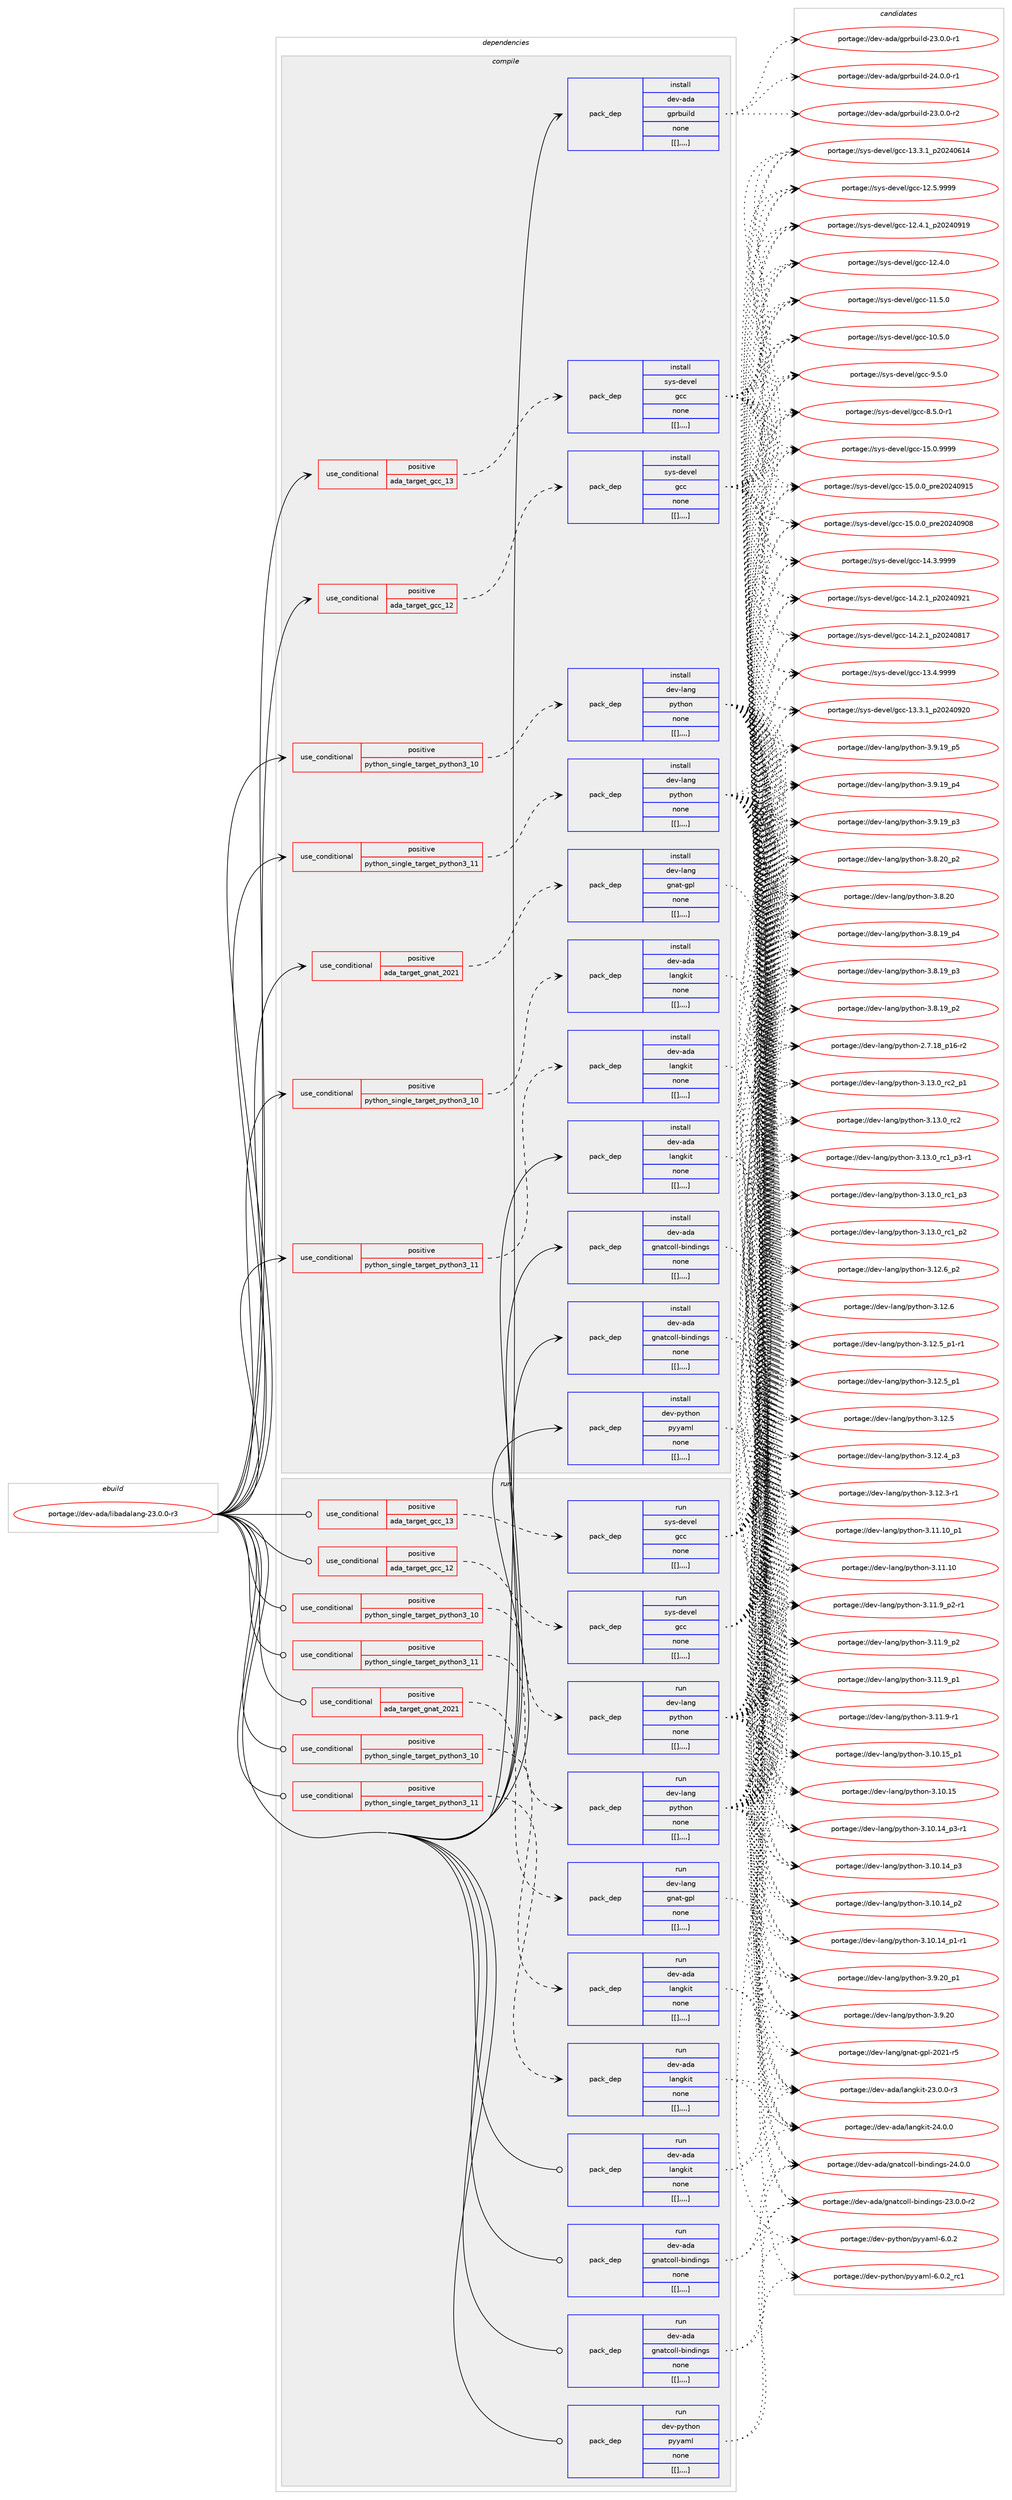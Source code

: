 digraph prolog {

# *************
# Graph options
# *************

newrank=true;
concentrate=true;
compound=true;
graph [rankdir=LR,fontname=Helvetica,fontsize=10,ranksep=1.5];#, ranksep=2.5, nodesep=0.2];
edge  [arrowhead=vee];
node  [fontname=Helvetica,fontsize=10];

# **********
# The ebuild
# **********

subgraph cluster_leftcol {
color=gray;
label=<<i>ebuild</i>>;
id [label="portage://dev-ada/libadalang-23.0.0-r3", color=red, width=4, href="../dev-ada/libadalang-23.0.0-r3.svg"];
}

# ****************
# The dependencies
# ****************

subgraph cluster_midcol {
color=gray;
label=<<i>dependencies</i>>;
subgraph cluster_compile {
fillcolor="#eeeeee";
style=filled;
label=<<i>compile</i>>;
subgraph cond16860 {
dependency63704 [label=<<TABLE BORDER="0" CELLBORDER="1" CELLSPACING="0" CELLPADDING="4"><TR><TD ROWSPAN="3" CELLPADDING="10">use_conditional</TD></TR><TR><TD>positive</TD></TR><TR><TD>ada_target_gcc_12</TD></TR></TABLE>>, shape=none, color=red];
subgraph pack45927 {
dependency63705 [label=<<TABLE BORDER="0" CELLBORDER="1" CELLSPACING="0" CELLPADDING="4" WIDTH="220"><TR><TD ROWSPAN="6" CELLPADDING="30">pack_dep</TD></TR><TR><TD WIDTH="110">install</TD></TR><TR><TD>sys-devel</TD></TR><TR><TD>gcc</TD></TR><TR><TD>none</TD></TR><TR><TD>[[],,,,]</TD></TR></TABLE>>, shape=none, color=blue];
}
dependency63704:e -> dependency63705:w [weight=20,style="dashed",arrowhead="vee"];
}
id:e -> dependency63704:w [weight=20,style="solid",arrowhead="vee"];
subgraph cond16861 {
dependency63706 [label=<<TABLE BORDER="0" CELLBORDER="1" CELLSPACING="0" CELLPADDING="4"><TR><TD ROWSPAN="3" CELLPADDING="10">use_conditional</TD></TR><TR><TD>positive</TD></TR><TR><TD>ada_target_gcc_13</TD></TR></TABLE>>, shape=none, color=red];
subgraph pack45928 {
dependency63707 [label=<<TABLE BORDER="0" CELLBORDER="1" CELLSPACING="0" CELLPADDING="4" WIDTH="220"><TR><TD ROWSPAN="6" CELLPADDING="30">pack_dep</TD></TR><TR><TD WIDTH="110">install</TD></TR><TR><TD>sys-devel</TD></TR><TR><TD>gcc</TD></TR><TR><TD>none</TD></TR><TR><TD>[[],,,,]</TD></TR></TABLE>>, shape=none, color=blue];
}
dependency63706:e -> dependency63707:w [weight=20,style="dashed",arrowhead="vee"];
}
id:e -> dependency63706:w [weight=20,style="solid",arrowhead="vee"];
subgraph cond16862 {
dependency63708 [label=<<TABLE BORDER="0" CELLBORDER="1" CELLSPACING="0" CELLPADDING="4"><TR><TD ROWSPAN="3" CELLPADDING="10">use_conditional</TD></TR><TR><TD>positive</TD></TR><TR><TD>ada_target_gnat_2021</TD></TR></TABLE>>, shape=none, color=red];
subgraph pack45929 {
dependency63709 [label=<<TABLE BORDER="0" CELLBORDER="1" CELLSPACING="0" CELLPADDING="4" WIDTH="220"><TR><TD ROWSPAN="6" CELLPADDING="30">pack_dep</TD></TR><TR><TD WIDTH="110">install</TD></TR><TR><TD>dev-lang</TD></TR><TR><TD>gnat-gpl</TD></TR><TR><TD>none</TD></TR><TR><TD>[[],,,,]</TD></TR></TABLE>>, shape=none, color=blue];
}
dependency63708:e -> dependency63709:w [weight=20,style="dashed",arrowhead="vee"];
}
id:e -> dependency63708:w [weight=20,style="solid",arrowhead="vee"];
subgraph cond16863 {
dependency63710 [label=<<TABLE BORDER="0" CELLBORDER="1" CELLSPACING="0" CELLPADDING="4"><TR><TD ROWSPAN="3" CELLPADDING="10">use_conditional</TD></TR><TR><TD>positive</TD></TR><TR><TD>python_single_target_python3_10</TD></TR></TABLE>>, shape=none, color=red];
subgraph pack45930 {
dependency63711 [label=<<TABLE BORDER="0" CELLBORDER="1" CELLSPACING="0" CELLPADDING="4" WIDTH="220"><TR><TD ROWSPAN="6" CELLPADDING="30">pack_dep</TD></TR><TR><TD WIDTH="110">install</TD></TR><TR><TD>dev-ada</TD></TR><TR><TD>langkit</TD></TR><TR><TD>none</TD></TR><TR><TD>[[],,,,]</TD></TR></TABLE>>, shape=none, color=blue];
}
dependency63710:e -> dependency63711:w [weight=20,style="dashed",arrowhead="vee"];
}
id:e -> dependency63710:w [weight=20,style="solid",arrowhead="vee"];
subgraph cond16864 {
dependency63712 [label=<<TABLE BORDER="0" CELLBORDER="1" CELLSPACING="0" CELLPADDING="4"><TR><TD ROWSPAN="3" CELLPADDING="10">use_conditional</TD></TR><TR><TD>positive</TD></TR><TR><TD>python_single_target_python3_10</TD></TR></TABLE>>, shape=none, color=red];
subgraph pack45931 {
dependency63713 [label=<<TABLE BORDER="0" CELLBORDER="1" CELLSPACING="0" CELLPADDING="4" WIDTH="220"><TR><TD ROWSPAN="6" CELLPADDING="30">pack_dep</TD></TR><TR><TD WIDTH="110">install</TD></TR><TR><TD>dev-lang</TD></TR><TR><TD>python</TD></TR><TR><TD>none</TD></TR><TR><TD>[[],,,,]</TD></TR></TABLE>>, shape=none, color=blue];
}
dependency63712:e -> dependency63713:w [weight=20,style="dashed",arrowhead="vee"];
}
id:e -> dependency63712:w [weight=20,style="solid",arrowhead="vee"];
subgraph cond16865 {
dependency63714 [label=<<TABLE BORDER="0" CELLBORDER="1" CELLSPACING="0" CELLPADDING="4"><TR><TD ROWSPAN="3" CELLPADDING="10">use_conditional</TD></TR><TR><TD>positive</TD></TR><TR><TD>python_single_target_python3_11</TD></TR></TABLE>>, shape=none, color=red];
subgraph pack45932 {
dependency63715 [label=<<TABLE BORDER="0" CELLBORDER="1" CELLSPACING="0" CELLPADDING="4" WIDTH="220"><TR><TD ROWSPAN="6" CELLPADDING="30">pack_dep</TD></TR><TR><TD WIDTH="110">install</TD></TR><TR><TD>dev-ada</TD></TR><TR><TD>langkit</TD></TR><TR><TD>none</TD></TR><TR><TD>[[],,,,]</TD></TR></TABLE>>, shape=none, color=blue];
}
dependency63714:e -> dependency63715:w [weight=20,style="dashed",arrowhead="vee"];
}
id:e -> dependency63714:w [weight=20,style="solid",arrowhead="vee"];
subgraph cond16866 {
dependency63716 [label=<<TABLE BORDER="0" CELLBORDER="1" CELLSPACING="0" CELLPADDING="4"><TR><TD ROWSPAN="3" CELLPADDING="10">use_conditional</TD></TR><TR><TD>positive</TD></TR><TR><TD>python_single_target_python3_11</TD></TR></TABLE>>, shape=none, color=red];
subgraph pack45933 {
dependency63717 [label=<<TABLE BORDER="0" CELLBORDER="1" CELLSPACING="0" CELLPADDING="4" WIDTH="220"><TR><TD ROWSPAN="6" CELLPADDING="30">pack_dep</TD></TR><TR><TD WIDTH="110">install</TD></TR><TR><TD>dev-lang</TD></TR><TR><TD>python</TD></TR><TR><TD>none</TD></TR><TR><TD>[[],,,,]</TD></TR></TABLE>>, shape=none, color=blue];
}
dependency63716:e -> dependency63717:w [weight=20,style="dashed",arrowhead="vee"];
}
id:e -> dependency63716:w [weight=20,style="solid",arrowhead="vee"];
subgraph pack45934 {
dependency63718 [label=<<TABLE BORDER="0" CELLBORDER="1" CELLSPACING="0" CELLPADDING="4" WIDTH="220"><TR><TD ROWSPAN="6" CELLPADDING="30">pack_dep</TD></TR><TR><TD WIDTH="110">install</TD></TR><TR><TD>dev-ada</TD></TR><TR><TD>gnatcoll-bindings</TD></TR><TR><TD>none</TD></TR><TR><TD>[[],,,,]</TD></TR></TABLE>>, shape=none, color=blue];
}
id:e -> dependency63718:w [weight=20,style="solid",arrowhead="vee"];
subgraph pack45935 {
dependency63719 [label=<<TABLE BORDER="0" CELLBORDER="1" CELLSPACING="0" CELLPADDING="4" WIDTH="220"><TR><TD ROWSPAN="6" CELLPADDING="30">pack_dep</TD></TR><TR><TD WIDTH="110">install</TD></TR><TR><TD>dev-ada</TD></TR><TR><TD>gnatcoll-bindings</TD></TR><TR><TD>none</TD></TR><TR><TD>[[],,,,]</TD></TR></TABLE>>, shape=none, color=blue];
}
id:e -> dependency63719:w [weight=20,style="solid",arrowhead="vee"];
subgraph pack45936 {
dependency63720 [label=<<TABLE BORDER="0" CELLBORDER="1" CELLSPACING="0" CELLPADDING="4" WIDTH="220"><TR><TD ROWSPAN="6" CELLPADDING="30">pack_dep</TD></TR><TR><TD WIDTH="110">install</TD></TR><TR><TD>dev-ada</TD></TR><TR><TD>gprbuild</TD></TR><TR><TD>none</TD></TR><TR><TD>[[],,,,]</TD></TR></TABLE>>, shape=none, color=blue];
}
id:e -> dependency63720:w [weight=20,style="solid",arrowhead="vee"];
subgraph pack45937 {
dependency63721 [label=<<TABLE BORDER="0" CELLBORDER="1" CELLSPACING="0" CELLPADDING="4" WIDTH="220"><TR><TD ROWSPAN="6" CELLPADDING="30">pack_dep</TD></TR><TR><TD WIDTH="110">install</TD></TR><TR><TD>dev-ada</TD></TR><TR><TD>langkit</TD></TR><TR><TD>none</TD></TR><TR><TD>[[],,,,]</TD></TR></TABLE>>, shape=none, color=blue];
}
id:e -> dependency63721:w [weight=20,style="solid",arrowhead="vee"];
subgraph pack45938 {
dependency63722 [label=<<TABLE BORDER="0" CELLBORDER="1" CELLSPACING="0" CELLPADDING="4" WIDTH="220"><TR><TD ROWSPAN="6" CELLPADDING="30">pack_dep</TD></TR><TR><TD WIDTH="110">install</TD></TR><TR><TD>dev-python</TD></TR><TR><TD>pyyaml</TD></TR><TR><TD>none</TD></TR><TR><TD>[[],,,,]</TD></TR></TABLE>>, shape=none, color=blue];
}
id:e -> dependency63722:w [weight=20,style="solid",arrowhead="vee"];
}
subgraph cluster_compileandrun {
fillcolor="#eeeeee";
style=filled;
label=<<i>compile and run</i>>;
}
subgraph cluster_run {
fillcolor="#eeeeee";
style=filled;
label=<<i>run</i>>;
subgraph cond16867 {
dependency63723 [label=<<TABLE BORDER="0" CELLBORDER="1" CELLSPACING="0" CELLPADDING="4"><TR><TD ROWSPAN="3" CELLPADDING="10">use_conditional</TD></TR><TR><TD>positive</TD></TR><TR><TD>ada_target_gcc_12</TD></TR></TABLE>>, shape=none, color=red];
subgraph pack45939 {
dependency63724 [label=<<TABLE BORDER="0" CELLBORDER="1" CELLSPACING="0" CELLPADDING="4" WIDTH="220"><TR><TD ROWSPAN="6" CELLPADDING="30">pack_dep</TD></TR><TR><TD WIDTH="110">run</TD></TR><TR><TD>sys-devel</TD></TR><TR><TD>gcc</TD></TR><TR><TD>none</TD></TR><TR><TD>[[],,,,]</TD></TR></TABLE>>, shape=none, color=blue];
}
dependency63723:e -> dependency63724:w [weight=20,style="dashed",arrowhead="vee"];
}
id:e -> dependency63723:w [weight=20,style="solid",arrowhead="odot"];
subgraph cond16868 {
dependency63725 [label=<<TABLE BORDER="0" CELLBORDER="1" CELLSPACING="0" CELLPADDING="4"><TR><TD ROWSPAN="3" CELLPADDING="10">use_conditional</TD></TR><TR><TD>positive</TD></TR><TR><TD>ada_target_gcc_13</TD></TR></TABLE>>, shape=none, color=red];
subgraph pack45940 {
dependency63726 [label=<<TABLE BORDER="0" CELLBORDER="1" CELLSPACING="0" CELLPADDING="4" WIDTH="220"><TR><TD ROWSPAN="6" CELLPADDING="30">pack_dep</TD></TR><TR><TD WIDTH="110">run</TD></TR><TR><TD>sys-devel</TD></TR><TR><TD>gcc</TD></TR><TR><TD>none</TD></TR><TR><TD>[[],,,,]</TD></TR></TABLE>>, shape=none, color=blue];
}
dependency63725:e -> dependency63726:w [weight=20,style="dashed",arrowhead="vee"];
}
id:e -> dependency63725:w [weight=20,style="solid",arrowhead="odot"];
subgraph cond16869 {
dependency63727 [label=<<TABLE BORDER="0" CELLBORDER="1" CELLSPACING="0" CELLPADDING="4"><TR><TD ROWSPAN="3" CELLPADDING="10">use_conditional</TD></TR><TR><TD>positive</TD></TR><TR><TD>ada_target_gnat_2021</TD></TR></TABLE>>, shape=none, color=red];
subgraph pack45941 {
dependency63728 [label=<<TABLE BORDER="0" CELLBORDER="1" CELLSPACING="0" CELLPADDING="4" WIDTH="220"><TR><TD ROWSPAN="6" CELLPADDING="30">pack_dep</TD></TR><TR><TD WIDTH="110">run</TD></TR><TR><TD>dev-lang</TD></TR><TR><TD>gnat-gpl</TD></TR><TR><TD>none</TD></TR><TR><TD>[[],,,,]</TD></TR></TABLE>>, shape=none, color=blue];
}
dependency63727:e -> dependency63728:w [weight=20,style="dashed",arrowhead="vee"];
}
id:e -> dependency63727:w [weight=20,style="solid",arrowhead="odot"];
subgraph cond16870 {
dependency63729 [label=<<TABLE BORDER="0" CELLBORDER="1" CELLSPACING="0" CELLPADDING="4"><TR><TD ROWSPAN="3" CELLPADDING="10">use_conditional</TD></TR><TR><TD>positive</TD></TR><TR><TD>python_single_target_python3_10</TD></TR></TABLE>>, shape=none, color=red];
subgraph pack45942 {
dependency63730 [label=<<TABLE BORDER="0" CELLBORDER="1" CELLSPACING="0" CELLPADDING="4" WIDTH="220"><TR><TD ROWSPAN="6" CELLPADDING="30">pack_dep</TD></TR><TR><TD WIDTH="110">run</TD></TR><TR><TD>dev-ada</TD></TR><TR><TD>langkit</TD></TR><TR><TD>none</TD></TR><TR><TD>[[],,,,]</TD></TR></TABLE>>, shape=none, color=blue];
}
dependency63729:e -> dependency63730:w [weight=20,style="dashed",arrowhead="vee"];
}
id:e -> dependency63729:w [weight=20,style="solid",arrowhead="odot"];
subgraph cond16871 {
dependency63731 [label=<<TABLE BORDER="0" CELLBORDER="1" CELLSPACING="0" CELLPADDING="4"><TR><TD ROWSPAN="3" CELLPADDING="10">use_conditional</TD></TR><TR><TD>positive</TD></TR><TR><TD>python_single_target_python3_10</TD></TR></TABLE>>, shape=none, color=red];
subgraph pack45943 {
dependency63732 [label=<<TABLE BORDER="0" CELLBORDER="1" CELLSPACING="0" CELLPADDING="4" WIDTH="220"><TR><TD ROWSPAN="6" CELLPADDING="30">pack_dep</TD></TR><TR><TD WIDTH="110">run</TD></TR><TR><TD>dev-lang</TD></TR><TR><TD>python</TD></TR><TR><TD>none</TD></TR><TR><TD>[[],,,,]</TD></TR></TABLE>>, shape=none, color=blue];
}
dependency63731:e -> dependency63732:w [weight=20,style="dashed",arrowhead="vee"];
}
id:e -> dependency63731:w [weight=20,style="solid",arrowhead="odot"];
subgraph cond16872 {
dependency63733 [label=<<TABLE BORDER="0" CELLBORDER="1" CELLSPACING="0" CELLPADDING="4"><TR><TD ROWSPAN="3" CELLPADDING="10">use_conditional</TD></TR><TR><TD>positive</TD></TR><TR><TD>python_single_target_python3_11</TD></TR></TABLE>>, shape=none, color=red];
subgraph pack45944 {
dependency63734 [label=<<TABLE BORDER="0" CELLBORDER="1" CELLSPACING="0" CELLPADDING="4" WIDTH="220"><TR><TD ROWSPAN="6" CELLPADDING="30">pack_dep</TD></TR><TR><TD WIDTH="110">run</TD></TR><TR><TD>dev-ada</TD></TR><TR><TD>langkit</TD></TR><TR><TD>none</TD></TR><TR><TD>[[],,,,]</TD></TR></TABLE>>, shape=none, color=blue];
}
dependency63733:e -> dependency63734:w [weight=20,style="dashed",arrowhead="vee"];
}
id:e -> dependency63733:w [weight=20,style="solid",arrowhead="odot"];
subgraph cond16873 {
dependency63735 [label=<<TABLE BORDER="0" CELLBORDER="1" CELLSPACING="0" CELLPADDING="4"><TR><TD ROWSPAN="3" CELLPADDING="10">use_conditional</TD></TR><TR><TD>positive</TD></TR><TR><TD>python_single_target_python3_11</TD></TR></TABLE>>, shape=none, color=red];
subgraph pack45945 {
dependency63736 [label=<<TABLE BORDER="0" CELLBORDER="1" CELLSPACING="0" CELLPADDING="4" WIDTH="220"><TR><TD ROWSPAN="6" CELLPADDING="30">pack_dep</TD></TR><TR><TD WIDTH="110">run</TD></TR><TR><TD>dev-lang</TD></TR><TR><TD>python</TD></TR><TR><TD>none</TD></TR><TR><TD>[[],,,,]</TD></TR></TABLE>>, shape=none, color=blue];
}
dependency63735:e -> dependency63736:w [weight=20,style="dashed",arrowhead="vee"];
}
id:e -> dependency63735:w [weight=20,style="solid",arrowhead="odot"];
subgraph pack45946 {
dependency63737 [label=<<TABLE BORDER="0" CELLBORDER="1" CELLSPACING="0" CELLPADDING="4" WIDTH="220"><TR><TD ROWSPAN="6" CELLPADDING="30">pack_dep</TD></TR><TR><TD WIDTH="110">run</TD></TR><TR><TD>dev-ada</TD></TR><TR><TD>gnatcoll-bindings</TD></TR><TR><TD>none</TD></TR><TR><TD>[[],,,,]</TD></TR></TABLE>>, shape=none, color=blue];
}
id:e -> dependency63737:w [weight=20,style="solid",arrowhead="odot"];
subgraph pack45947 {
dependency63738 [label=<<TABLE BORDER="0" CELLBORDER="1" CELLSPACING="0" CELLPADDING="4" WIDTH="220"><TR><TD ROWSPAN="6" CELLPADDING="30">pack_dep</TD></TR><TR><TD WIDTH="110">run</TD></TR><TR><TD>dev-ada</TD></TR><TR><TD>gnatcoll-bindings</TD></TR><TR><TD>none</TD></TR><TR><TD>[[],,,,]</TD></TR></TABLE>>, shape=none, color=blue];
}
id:e -> dependency63738:w [weight=20,style="solid",arrowhead="odot"];
subgraph pack45948 {
dependency63739 [label=<<TABLE BORDER="0" CELLBORDER="1" CELLSPACING="0" CELLPADDING="4" WIDTH="220"><TR><TD ROWSPAN="6" CELLPADDING="30">pack_dep</TD></TR><TR><TD WIDTH="110">run</TD></TR><TR><TD>dev-ada</TD></TR><TR><TD>langkit</TD></TR><TR><TD>none</TD></TR><TR><TD>[[],,,,]</TD></TR></TABLE>>, shape=none, color=blue];
}
id:e -> dependency63739:w [weight=20,style="solid",arrowhead="odot"];
subgraph pack45949 {
dependency63740 [label=<<TABLE BORDER="0" CELLBORDER="1" CELLSPACING="0" CELLPADDING="4" WIDTH="220"><TR><TD ROWSPAN="6" CELLPADDING="30">pack_dep</TD></TR><TR><TD WIDTH="110">run</TD></TR><TR><TD>dev-python</TD></TR><TR><TD>pyyaml</TD></TR><TR><TD>none</TD></TR><TR><TD>[[],,,,]</TD></TR></TABLE>>, shape=none, color=blue];
}
id:e -> dependency63740:w [weight=20,style="solid",arrowhead="odot"];
}
}

# **************
# The candidates
# **************

subgraph cluster_choices {
rank=same;
color=gray;
label=<<i>candidates</i>>;

subgraph choice45927 {
color=black;
nodesep=1;
choice1151211154510010111810110847103999945495346484657575757 [label="portage://sys-devel/gcc-15.0.9999", color=red, width=4,href="../sys-devel/gcc-15.0.9999.svg"];
choice1151211154510010111810110847103999945495346484648951121141015048505248574953 [label="portage://sys-devel/gcc-15.0.0_pre20240915", color=red, width=4,href="../sys-devel/gcc-15.0.0_pre20240915.svg"];
choice1151211154510010111810110847103999945495346484648951121141015048505248574856 [label="portage://sys-devel/gcc-15.0.0_pre20240908", color=red, width=4,href="../sys-devel/gcc-15.0.0_pre20240908.svg"];
choice1151211154510010111810110847103999945495246514657575757 [label="portage://sys-devel/gcc-14.3.9999", color=red, width=4,href="../sys-devel/gcc-14.3.9999.svg"];
choice1151211154510010111810110847103999945495246504649951125048505248575049 [label="portage://sys-devel/gcc-14.2.1_p20240921", color=red, width=4,href="../sys-devel/gcc-14.2.1_p20240921.svg"];
choice1151211154510010111810110847103999945495246504649951125048505248564955 [label="portage://sys-devel/gcc-14.2.1_p20240817", color=red, width=4,href="../sys-devel/gcc-14.2.1_p20240817.svg"];
choice1151211154510010111810110847103999945495146524657575757 [label="portage://sys-devel/gcc-13.4.9999", color=red, width=4,href="../sys-devel/gcc-13.4.9999.svg"];
choice1151211154510010111810110847103999945495146514649951125048505248575048 [label="portage://sys-devel/gcc-13.3.1_p20240920", color=red, width=4,href="../sys-devel/gcc-13.3.1_p20240920.svg"];
choice1151211154510010111810110847103999945495146514649951125048505248544952 [label="portage://sys-devel/gcc-13.3.1_p20240614", color=red, width=4,href="../sys-devel/gcc-13.3.1_p20240614.svg"];
choice1151211154510010111810110847103999945495046534657575757 [label="portage://sys-devel/gcc-12.5.9999", color=red, width=4,href="../sys-devel/gcc-12.5.9999.svg"];
choice1151211154510010111810110847103999945495046524649951125048505248574957 [label="portage://sys-devel/gcc-12.4.1_p20240919", color=red, width=4,href="../sys-devel/gcc-12.4.1_p20240919.svg"];
choice1151211154510010111810110847103999945495046524648 [label="portage://sys-devel/gcc-12.4.0", color=red, width=4,href="../sys-devel/gcc-12.4.0.svg"];
choice1151211154510010111810110847103999945494946534648 [label="portage://sys-devel/gcc-11.5.0", color=red, width=4,href="../sys-devel/gcc-11.5.0.svg"];
choice1151211154510010111810110847103999945494846534648 [label="portage://sys-devel/gcc-10.5.0", color=red, width=4,href="../sys-devel/gcc-10.5.0.svg"];
choice11512111545100101118101108471039999455746534648 [label="portage://sys-devel/gcc-9.5.0", color=red, width=4,href="../sys-devel/gcc-9.5.0.svg"];
choice115121115451001011181011084710399994556465346484511449 [label="portage://sys-devel/gcc-8.5.0-r1", color=red, width=4,href="../sys-devel/gcc-8.5.0-r1.svg"];
dependency63705:e -> choice1151211154510010111810110847103999945495346484657575757:w [style=dotted,weight="100"];
dependency63705:e -> choice1151211154510010111810110847103999945495346484648951121141015048505248574953:w [style=dotted,weight="100"];
dependency63705:e -> choice1151211154510010111810110847103999945495346484648951121141015048505248574856:w [style=dotted,weight="100"];
dependency63705:e -> choice1151211154510010111810110847103999945495246514657575757:w [style=dotted,weight="100"];
dependency63705:e -> choice1151211154510010111810110847103999945495246504649951125048505248575049:w [style=dotted,weight="100"];
dependency63705:e -> choice1151211154510010111810110847103999945495246504649951125048505248564955:w [style=dotted,weight="100"];
dependency63705:e -> choice1151211154510010111810110847103999945495146524657575757:w [style=dotted,weight="100"];
dependency63705:e -> choice1151211154510010111810110847103999945495146514649951125048505248575048:w [style=dotted,weight="100"];
dependency63705:e -> choice1151211154510010111810110847103999945495146514649951125048505248544952:w [style=dotted,weight="100"];
dependency63705:e -> choice1151211154510010111810110847103999945495046534657575757:w [style=dotted,weight="100"];
dependency63705:e -> choice1151211154510010111810110847103999945495046524649951125048505248574957:w [style=dotted,weight="100"];
dependency63705:e -> choice1151211154510010111810110847103999945495046524648:w [style=dotted,weight="100"];
dependency63705:e -> choice1151211154510010111810110847103999945494946534648:w [style=dotted,weight="100"];
dependency63705:e -> choice1151211154510010111810110847103999945494846534648:w [style=dotted,weight="100"];
dependency63705:e -> choice11512111545100101118101108471039999455746534648:w [style=dotted,weight="100"];
dependency63705:e -> choice115121115451001011181011084710399994556465346484511449:w [style=dotted,weight="100"];
}
subgraph choice45928 {
color=black;
nodesep=1;
choice1151211154510010111810110847103999945495346484657575757 [label="portage://sys-devel/gcc-15.0.9999", color=red, width=4,href="../sys-devel/gcc-15.0.9999.svg"];
choice1151211154510010111810110847103999945495346484648951121141015048505248574953 [label="portage://sys-devel/gcc-15.0.0_pre20240915", color=red, width=4,href="../sys-devel/gcc-15.0.0_pre20240915.svg"];
choice1151211154510010111810110847103999945495346484648951121141015048505248574856 [label="portage://sys-devel/gcc-15.0.0_pre20240908", color=red, width=4,href="../sys-devel/gcc-15.0.0_pre20240908.svg"];
choice1151211154510010111810110847103999945495246514657575757 [label="portage://sys-devel/gcc-14.3.9999", color=red, width=4,href="../sys-devel/gcc-14.3.9999.svg"];
choice1151211154510010111810110847103999945495246504649951125048505248575049 [label="portage://sys-devel/gcc-14.2.1_p20240921", color=red, width=4,href="../sys-devel/gcc-14.2.1_p20240921.svg"];
choice1151211154510010111810110847103999945495246504649951125048505248564955 [label="portage://sys-devel/gcc-14.2.1_p20240817", color=red, width=4,href="../sys-devel/gcc-14.2.1_p20240817.svg"];
choice1151211154510010111810110847103999945495146524657575757 [label="portage://sys-devel/gcc-13.4.9999", color=red, width=4,href="../sys-devel/gcc-13.4.9999.svg"];
choice1151211154510010111810110847103999945495146514649951125048505248575048 [label="portage://sys-devel/gcc-13.3.1_p20240920", color=red, width=4,href="../sys-devel/gcc-13.3.1_p20240920.svg"];
choice1151211154510010111810110847103999945495146514649951125048505248544952 [label="portage://sys-devel/gcc-13.3.1_p20240614", color=red, width=4,href="../sys-devel/gcc-13.3.1_p20240614.svg"];
choice1151211154510010111810110847103999945495046534657575757 [label="portage://sys-devel/gcc-12.5.9999", color=red, width=4,href="../sys-devel/gcc-12.5.9999.svg"];
choice1151211154510010111810110847103999945495046524649951125048505248574957 [label="portage://sys-devel/gcc-12.4.1_p20240919", color=red, width=4,href="../sys-devel/gcc-12.4.1_p20240919.svg"];
choice1151211154510010111810110847103999945495046524648 [label="portage://sys-devel/gcc-12.4.0", color=red, width=4,href="../sys-devel/gcc-12.4.0.svg"];
choice1151211154510010111810110847103999945494946534648 [label="portage://sys-devel/gcc-11.5.0", color=red, width=4,href="../sys-devel/gcc-11.5.0.svg"];
choice1151211154510010111810110847103999945494846534648 [label="portage://sys-devel/gcc-10.5.0", color=red, width=4,href="../sys-devel/gcc-10.5.0.svg"];
choice11512111545100101118101108471039999455746534648 [label="portage://sys-devel/gcc-9.5.0", color=red, width=4,href="../sys-devel/gcc-9.5.0.svg"];
choice115121115451001011181011084710399994556465346484511449 [label="portage://sys-devel/gcc-8.5.0-r1", color=red, width=4,href="../sys-devel/gcc-8.5.0-r1.svg"];
dependency63707:e -> choice1151211154510010111810110847103999945495346484657575757:w [style=dotted,weight="100"];
dependency63707:e -> choice1151211154510010111810110847103999945495346484648951121141015048505248574953:w [style=dotted,weight="100"];
dependency63707:e -> choice1151211154510010111810110847103999945495346484648951121141015048505248574856:w [style=dotted,weight="100"];
dependency63707:e -> choice1151211154510010111810110847103999945495246514657575757:w [style=dotted,weight="100"];
dependency63707:e -> choice1151211154510010111810110847103999945495246504649951125048505248575049:w [style=dotted,weight="100"];
dependency63707:e -> choice1151211154510010111810110847103999945495246504649951125048505248564955:w [style=dotted,weight="100"];
dependency63707:e -> choice1151211154510010111810110847103999945495146524657575757:w [style=dotted,weight="100"];
dependency63707:e -> choice1151211154510010111810110847103999945495146514649951125048505248575048:w [style=dotted,weight="100"];
dependency63707:e -> choice1151211154510010111810110847103999945495146514649951125048505248544952:w [style=dotted,weight="100"];
dependency63707:e -> choice1151211154510010111810110847103999945495046534657575757:w [style=dotted,weight="100"];
dependency63707:e -> choice1151211154510010111810110847103999945495046524649951125048505248574957:w [style=dotted,weight="100"];
dependency63707:e -> choice1151211154510010111810110847103999945495046524648:w [style=dotted,weight="100"];
dependency63707:e -> choice1151211154510010111810110847103999945494946534648:w [style=dotted,weight="100"];
dependency63707:e -> choice1151211154510010111810110847103999945494846534648:w [style=dotted,weight="100"];
dependency63707:e -> choice11512111545100101118101108471039999455746534648:w [style=dotted,weight="100"];
dependency63707:e -> choice115121115451001011181011084710399994556465346484511449:w [style=dotted,weight="100"];
}
subgraph choice45929 {
color=black;
nodesep=1;
choice100101118451089711010347103110971164510311210845504850494511453 [label="portage://dev-lang/gnat-gpl-2021-r5", color=red, width=4,href="../dev-lang/gnat-gpl-2021-r5.svg"];
dependency63709:e -> choice100101118451089711010347103110971164510311210845504850494511453:w [style=dotted,weight="100"];
}
subgraph choice45930 {
color=black;
nodesep=1;
choice100101118459710097471089711010310710511645505246484648 [label="portage://dev-ada/langkit-24.0.0", color=red, width=4,href="../dev-ada/langkit-24.0.0.svg"];
choice1001011184597100974710897110103107105116455051464846484511451 [label="portage://dev-ada/langkit-23.0.0-r3", color=red, width=4,href="../dev-ada/langkit-23.0.0-r3.svg"];
dependency63711:e -> choice100101118459710097471089711010310710511645505246484648:w [style=dotted,weight="100"];
dependency63711:e -> choice1001011184597100974710897110103107105116455051464846484511451:w [style=dotted,weight="100"];
}
subgraph choice45931 {
color=black;
nodesep=1;
choice100101118451089711010347112121116104111110455146495146489511499509511249 [label="portage://dev-lang/python-3.13.0_rc2_p1", color=red, width=4,href="../dev-lang/python-3.13.0_rc2_p1.svg"];
choice10010111845108971101034711212111610411111045514649514648951149950 [label="portage://dev-lang/python-3.13.0_rc2", color=red, width=4,href="../dev-lang/python-3.13.0_rc2.svg"];
choice1001011184510897110103471121211161041111104551464951464895114994995112514511449 [label="portage://dev-lang/python-3.13.0_rc1_p3-r1", color=red, width=4,href="../dev-lang/python-3.13.0_rc1_p3-r1.svg"];
choice100101118451089711010347112121116104111110455146495146489511499499511251 [label="portage://dev-lang/python-3.13.0_rc1_p3", color=red, width=4,href="../dev-lang/python-3.13.0_rc1_p3.svg"];
choice100101118451089711010347112121116104111110455146495146489511499499511250 [label="portage://dev-lang/python-3.13.0_rc1_p2", color=red, width=4,href="../dev-lang/python-3.13.0_rc1_p2.svg"];
choice100101118451089711010347112121116104111110455146495046549511250 [label="portage://dev-lang/python-3.12.6_p2", color=red, width=4,href="../dev-lang/python-3.12.6_p2.svg"];
choice10010111845108971101034711212111610411111045514649504654 [label="portage://dev-lang/python-3.12.6", color=red, width=4,href="../dev-lang/python-3.12.6.svg"];
choice1001011184510897110103471121211161041111104551464950465395112494511449 [label="portage://dev-lang/python-3.12.5_p1-r1", color=red, width=4,href="../dev-lang/python-3.12.5_p1-r1.svg"];
choice100101118451089711010347112121116104111110455146495046539511249 [label="portage://dev-lang/python-3.12.5_p1", color=red, width=4,href="../dev-lang/python-3.12.5_p1.svg"];
choice10010111845108971101034711212111610411111045514649504653 [label="portage://dev-lang/python-3.12.5", color=red, width=4,href="../dev-lang/python-3.12.5.svg"];
choice100101118451089711010347112121116104111110455146495046529511251 [label="portage://dev-lang/python-3.12.4_p3", color=red, width=4,href="../dev-lang/python-3.12.4_p3.svg"];
choice100101118451089711010347112121116104111110455146495046514511449 [label="portage://dev-lang/python-3.12.3-r1", color=red, width=4,href="../dev-lang/python-3.12.3-r1.svg"];
choice10010111845108971101034711212111610411111045514649494649489511249 [label="portage://dev-lang/python-3.11.10_p1", color=red, width=4,href="../dev-lang/python-3.11.10_p1.svg"];
choice1001011184510897110103471121211161041111104551464949464948 [label="portage://dev-lang/python-3.11.10", color=red, width=4,href="../dev-lang/python-3.11.10.svg"];
choice1001011184510897110103471121211161041111104551464949465795112504511449 [label="portage://dev-lang/python-3.11.9_p2-r1", color=red, width=4,href="../dev-lang/python-3.11.9_p2-r1.svg"];
choice100101118451089711010347112121116104111110455146494946579511250 [label="portage://dev-lang/python-3.11.9_p2", color=red, width=4,href="../dev-lang/python-3.11.9_p2.svg"];
choice100101118451089711010347112121116104111110455146494946579511249 [label="portage://dev-lang/python-3.11.9_p1", color=red, width=4,href="../dev-lang/python-3.11.9_p1.svg"];
choice100101118451089711010347112121116104111110455146494946574511449 [label="portage://dev-lang/python-3.11.9-r1", color=red, width=4,href="../dev-lang/python-3.11.9-r1.svg"];
choice10010111845108971101034711212111610411111045514649484649539511249 [label="portage://dev-lang/python-3.10.15_p1", color=red, width=4,href="../dev-lang/python-3.10.15_p1.svg"];
choice1001011184510897110103471121211161041111104551464948464953 [label="portage://dev-lang/python-3.10.15", color=red, width=4,href="../dev-lang/python-3.10.15.svg"];
choice100101118451089711010347112121116104111110455146494846495295112514511449 [label="portage://dev-lang/python-3.10.14_p3-r1", color=red, width=4,href="../dev-lang/python-3.10.14_p3-r1.svg"];
choice10010111845108971101034711212111610411111045514649484649529511251 [label="portage://dev-lang/python-3.10.14_p3", color=red, width=4,href="../dev-lang/python-3.10.14_p3.svg"];
choice10010111845108971101034711212111610411111045514649484649529511250 [label="portage://dev-lang/python-3.10.14_p2", color=red, width=4,href="../dev-lang/python-3.10.14_p2.svg"];
choice100101118451089711010347112121116104111110455146494846495295112494511449 [label="portage://dev-lang/python-3.10.14_p1-r1", color=red, width=4,href="../dev-lang/python-3.10.14_p1-r1.svg"];
choice100101118451089711010347112121116104111110455146574650489511249 [label="portage://dev-lang/python-3.9.20_p1", color=red, width=4,href="../dev-lang/python-3.9.20_p1.svg"];
choice10010111845108971101034711212111610411111045514657465048 [label="portage://dev-lang/python-3.9.20", color=red, width=4,href="../dev-lang/python-3.9.20.svg"];
choice100101118451089711010347112121116104111110455146574649579511253 [label="portage://dev-lang/python-3.9.19_p5", color=red, width=4,href="../dev-lang/python-3.9.19_p5.svg"];
choice100101118451089711010347112121116104111110455146574649579511252 [label="portage://dev-lang/python-3.9.19_p4", color=red, width=4,href="../dev-lang/python-3.9.19_p4.svg"];
choice100101118451089711010347112121116104111110455146574649579511251 [label="portage://dev-lang/python-3.9.19_p3", color=red, width=4,href="../dev-lang/python-3.9.19_p3.svg"];
choice100101118451089711010347112121116104111110455146564650489511250 [label="portage://dev-lang/python-3.8.20_p2", color=red, width=4,href="../dev-lang/python-3.8.20_p2.svg"];
choice10010111845108971101034711212111610411111045514656465048 [label="portage://dev-lang/python-3.8.20", color=red, width=4,href="../dev-lang/python-3.8.20.svg"];
choice100101118451089711010347112121116104111110455146564649579511252 [label="portage://dev-lang/python-3.8.19_p4", color=red, width=4,href="../dev-lang/python-3.8.19_p4.svg"];
choice100101118451089711010347112121116104111110455146564649579511251 [label="portage://dev-lang/python-3.8.19_p3", color=red, width=4,href="../dev-lang/python-3.8.19_p3.svg"];
choice100101118451089711010347112121116104111110455146564649579511250 [label="portage://dev-lang/python-3.8.19_p2", color=red, width=4,href="../dev-lang/python-3.8.19_p2.svg"];
choice100101118451089711010347112121116104111110455046554649569511249544511450 [label="portage://dev-lang/python-2.7.18_p16-r2", color=red, width=4,href="../dev-lang/python-2.7.18_p16-r2.svg"];
dependency63713:e -> choice100101118451089711010347112121116104111110455146495146489511499509511249:w [style=dotted,weight="100"];
dependency63713:e -> choice10010111845108971101034711212111610411111045514649514648951149950:w [style=dotted,weight="100"];
dependency63713:e -> choice1001011184510897110103471121211161041111104551464951464895114994995112514511449:w [style=dotted,weight="100"];
dependency63713:e -> choice100101118451089711010347112121116104111110455146495146489511499499511251:w [style=dotted,weight="100"];
dependency63713:e -> choice100101118451089711010347112121116104111110455146495146489511499499511250:w [style=dotted,weight="100"];
dependency63713:e -> choice100101118451089711010347112121116104111110455146495046549511250:w [style=dotted,weight="100"];
dependency63713:e -> choice10010111845108971101034711212111610411111045514649504654:w [style=dotted,weight="100"];
dependency63713:e -> choice1001011184510897110103471121211161041111104551464950465395112494511449:w [style=dotted,weight="100"];
dependency63713:e -> choice100101118451089711010347112121116104111110455146495046539511249:w [style=dotted,weight="100"];
dependency63713:e -> choice10010111845108971101034711212111610411111045514649504653:w [style=dotted,weight="100"];
dependency63713:e -> choice100101118451089711010347112121116104111110455146495046529511251:w [style=dotted,weight="100"];
dependency63713:e -> choice100101118451089711010347112121116104111110455146495046514511449:w [style=dotted,weight="100"];
dependency63713:e -> choice10010111845108971101034711212111610411111045514649494649489511249:w [style=dotted,weight="100"];
dependency63713:e -> choice1001011184510897110103471121211161041111104551464949464948:w [style=dotted,weight="100"];
dependency63713:e -> choice1001011184510897110103471121211161041111104551464949465795112504511449:w [style=dotted,weight="100"];
dependency63713:e -> choice100101118451089711010347112121116104111110455146494946579511250:w [style=dotted,weight="100"];
dependency63713:e -> choice100101118451089711010347112121116104111110455146494946579511249:w [style=dotted,weight="100"];
dependency63713:e -> choice100101118451089711010347112121116104111110455146494946574511449:w [style=dotted,weight="100"];
dependency63713:e -> choice10010111845108971101034711212111610411111045514649484649539511249:w [style=dotted,weight="100"];
dependency63713:e -> choice1001011184510897110103471121211161041111104551464948464953:w [style=dotted,weight="100"];
dependency63713:e -> choice100101118451089711010347112121116104111110455146494846495295112514511449:w [style=dotted,weight="100"];
dependency63713:e -> choice10010111845108971101034711212111610411111045514649484649529511251:w [style=dotted,weight="100"];
dependency63713:e -> choice10010111845108971101034711212111610411111045514649484649529511250:w [style=dotted,weight="100"];
dependency63713:e -> choice100101118451089711010347112121116104111110455146494846495295112494511449:w [style=dotted,weight="100"];
dependency63713:e -> choice100101118451089711010347112121116104111110455146574650489511249:w [style=dotted,weight="100"];
dependency63713:e -> choice10010111845108971101034711212111610411111045514657465048:w [style=dotted,weight="100"];
dependency63713:e -> choice100101118451089711010347112121116104111110455146574649579511253:w [style=dotted,weight="100"];
dependency63713:e -> choice100101118451089711010347112121116104111110455146574649579511252:w [style=dotted,weight="100"];
dependency63713:e -> choice100101118451089711010347112121116104111110455146574649579511251:w [style=dotted,weight="100"];
dependency63713:e -> choice100101118451089711010347112121116104111110455146564650489511250:w [style=dotted,weight="100"];
dependency63713:e -> choice10010111845108971101034711212111610411111045514656465048:w [style=dotted,weight="100"];
dependency63713:e -> choice100101118451089711010347112121116104111110455146564649579511252:w [style=dotted,weight="100"];
dependency63713:e -> choice100101118451089711010347112121116104111110455146564649579511251:w [style=dotted,weight="100"];
dependency63713:e -> choice100101118451089711010347112121116104111110455146564649579511250:w [style=dotted,weight="100"];
dependency63713:e -> choice100101118451089711010347112121116104111110455046554649569511249544511450:w [style=dotted,weight="100"];
}
subgraph choice45932 {
color=black;
nodesep=1;
choice100101118459710097471089711010310710511645505246484648 [label="portage://dev-ada/langkit-24.0.0", color=red, width=4,href="../dev-ada/langkit-24.0.0.svg"];
choice1001011184597100974710897110103107105116455051464846484511451 [label="portage://dev-ada/langkit-23.0.0-r3", color=red, width=4,href="../dev-ada/langkit-23.0.0-r3.svg"];
dependency63715:e -> choice100101118459710097471089711010310710511645505246484648:w [style=dotted,weight="100"];
dependency63715:e -> choice1001011184597100974710897110103107105116455051464846484511451:w [style=dotted,weight="100"];
}
subgraph choice45933 {
color=black;
nodesep=1;
choice100101118451089711010347112121116104111110455146495146489511499509511249 [label="portage://dev-lang/python-3.13.0_rc2_p1", color=red, width=4,href="../dev-lang/python-3.13.0_rc2_p1.svg"];
choice10010111845108971101034711212111610411111045514649514648951149950 [label="portage://dev-lang/python-3.13.0_rc2", color=red, width=4,href="../dev-lang/python-3.13.0_rc2.svg"];
choice1001011184510897110103471121211161041111104551464951464895114994995112514511449 [label="portage://dev-lang/python-3.13.0_rc1_p3-r1", color=red, width=4,href="../dev-lang/python-3.13.0_rc1_p3-r1.svg"];
choice100101118451089711010347112121116104111110455146495146489511499499511251 [label="portage://dev-lang/python-3.13.0_rc1_p3", color=red, width=4,href="../dev-lang/python-3.13.0_rc1_p3.svg"];
choice100101118451089711010347112121116104111110455146495146489511499499511250 [label="portage://dev-lang/python-3.13.0_rc1_p2", color=red, width=4,href="../dev-lang/python-3.13.0_rc1_p2.svg"];
choice100101118451089711010347112121116104111110455146495046549511250 [label="portage://dev-lang/python-3.12.6_p2", color=red, width=4,href="../dev-lang/python-3.12.6_p2.svg"];
choice10010111845108971101034711212111610411111045514649504654 [label="portage://dev-lang/python-3.12.6", color=red, width=4,href="../dev-lang/python-3.12.6.svg"];
choice1001011184510897110103471121211161041111104551464950465395112494511449 [label="portage://dev-lang/python-3.12.5_p1-r1", color=red, width=4,href="../dev-lang/python-3.12.5_p1-r1.svg"];
choice100101118451089711010347112121116104111110455146495046539511249 [label="portage://dev-lang/python-3.12.5_p1", color=red, width=4,href="../dev-lang/python-3.12.5_p1.svg"];
choice10010111845108971101034711212111610411111045514649504653 [label="portage://dev-lang/python-3.12.5", color=red, width=4,href="../dev-lang/python-3.12.5.svg"];
choice100101118451089711010347112121116104111110455146495046529511251 [label="portage://dev-lang/python-3.12.4_p3", color=red, width=4,href="../dev-lang/python-3.12.4_p3.svg"];
choice100101118451089711010347112121116104111110455146495046514511449 [label="portage://dev-lang/python-3.12.3-r1", color=red, width=4,href="../dev-lang/python-3.12.3-r1.svg"];
choice10010111845108971101034711212111610411111045514649494649489511249 [label="portage://dev-lang/python-3.11.10_p1", color=red, width=4,href="../dev-lang/python-3.11.10_p1.svg"];
choice1001011184510897110103471121211161041111104551464949464948 [label="portage://dev-lang/python-3.11.10", color=red, width=4,href="../dev-lang/python-3.11.10.svg"];
choice1001011184510897110103471121211161041111104551464949465795112504511449 [label="portage://dev-lang/python-3.11.9_p2-r1", color=red, width=4,href="../dev-lang/python-3.11.9_p2-r1.svg"];
choice100101118451089711010347112121116104111110455146494946579511250 [label="portage://dev-lang/python-3.11.9_p2", color=red, width=4,href="../dev-lang/python-3.11.9_p2.svg"];
choice100101118451089711010347112121116104111110455146494946579511249 [label="portage://dev-lang/python-3.11.9_p1", color=red, width=4,href="../dev-lang/python-3.11.9_p1.svg"];
choice100101118451089711010347112121116104111110455146494946574511449 [label="portage://dev-lang/python-3.11.9-r1", color=red, width=4,href="../dev-lang/python-3.11.9-r1.svg"];
choice10010111845108971101034711212111610411111045514649484649539511249 [label="portage://dev-lang/python-3.10.15_p1", color=red, width=4,href="../dev-lang/python-3.10.15_p1.svg"];
choice1001011184510897110103471121211161041111104551464948464953 [label="portage://dev-lang/python-3.10.15", color=red, width=4,href="../dev-lang/python-3.10.15.svg"];
choice100101118451089711010347112121116104111110455146494846495295112514511449 [label="portage://dev-lang/python-3.10.14_p3-r1", color=red, width=4,href="../dev-lang/python-3.10.14_p3-r1.svg"];
choice10010111845108971101034711212111610411111045514649484649529511251 [label="portage://dev-lang/python-3.10.14_p3", color=red, width=4,href="../dev-lang/python-3.10.14_p3.svg"];
choice10010111845108971101034711212111610411111045514649484649529511250 [label="portage://dev-lang/python-3.10.14_p2", color=red, width=4,href="../dev-lang/python-3.10.14_p2.svg"];
choice100101118451089711010347112121116104111110455146494846495295112494511449 [label="portage://dev-lang/python-3.10.14_p1-r1", color=red, width=4,href="../dev-lang/python-3.10.14_p1-r1.svg"];
choice100101118451089711010347112121116104111110455146574650489511249 [label="portage://dev-lang/python-3.9.20_p1", color=red, width=4,href="../dev-lang/python-3.9.20_p1.svg"];
choice10010111845108971101034711212111610411111045514657465048 [label="portage://dev-lang/python-3.9.20", color=red, width=4,href="../dev-lang/python-3.9.20.svg"];
choice100101118451089711010347112121116104111110455146574649579511253 [label="portage://dev-lang/python-3.9.19_p5", color=red, width=4,href="../dev-lang/python-3.9.19_p5.svg"];
choice100101118451089711010347112121116104111110455146574649579511252 [label="portage://dev-lang/python-3.9.19_p4", color=red, width=4,href="../dev-lang/python-3.9.19_p4.svg"];
choice100101118451089711010347112121116104111110455146574649579511251 [label="portage://dev-lang/python-3.9.19_p3", color=red, width=4,href="../dev-lang/python-3.9.19_p3.svg"];
choice100101118451089711010347112121116104111110455146564650489511250 [label="portage://dev-lang/python-3.8.20_p2", color=red, width=4,href="../dev-lang/python-3.8.20_p2.svg"];
choice10010111845108971101034711212111610411111045514656465048 [label="portage://dev-lang/python-3.8.20", color=red, width=4,href="../dev-lang/python-3.8.20.svg"];
choice100101118451089711010347112121116104111110455146564649579511252 [label="portage://dev-lang/python-3.8.19_p4", color=red, width=4,href="../dev-lang/python-3.8.19_p4.svg"];
choice100101118451089711010347112121116104111110455146564649579511251 [label="portage://dev-lang/python-3.8.19_p3", color=red, width=4,href="../dev-lang/python-3.8.19_p3.svg"];
choice100101118451089711010347112121116104111110455146564649579511250 [label="portage://dev-lang/python-3.8.19_p2", color=red, width=4,href="../dev-lang/python-3.8.19_p2.svg"];
choice100101118451089711010347112121116104111110455046554649569511249544511450 [label="portage://dev-lang/python-2.7.18_p16-r2", color=red, width=4,href="../dev-lang/python-2.7.18_p16-r2.svg"];
dependency63717:e -> choice100101118451089711010347112121116104111110455146495146489511499509511249:w [style=dotted,weight="100"];
dependency63717:e -> choice10010111845108971101034711212111610411111045514649514648951149950:w [style=dotted,weight="100"];
dependency63717:e -> choice1001011184510897110103471121211161041111104551464951464895114994995112514511449:w [style=dotted,weight="100"];
dependency63717:e -> choice100101118451089711010347112121116104111110455146495146489511499499511251:w [style=dotted,weight="100"];
dependency63717:e -> choice100101118451089711010347112121116104111110455146495146489511499499511250:w [style=dotted,weight="100"];
dependency63717:e -> choice100101118451089711010347112121116104111110455146495046549511250:w [style=dotted,weight="100"];
dependency63717:e -> choice10010111845108971101034711212111610411111045514649504654:w [style=dotted,weight="100"];
dependency63717:e -> choice1001011184510897110103471121211161041111104551464950465395112494511449:w [style=dotted,weight="100"];
dependency63717:e -> choice100101118451089711010347112121116104111110455146495046539511249:w [style=dotted,weight="100"];
dependency63717:e -> choice10010111845108971101034711212111610411111045514649504653:w [style=dotted,weight="100"];
dependency63717:e -> choice100101118451089711010347112121116104111110455146495046529511251:w [style=dotted,weight="100"];
dependency63717:e -> choice100101118451089711010347112121116104111110455146495046514511449:w [style=dotted,weight="100"];
dependency63717:e -> choice10010111845108971101034711212111610411111045514649494649489511249:w [style=dotted,weight="100"];
dependency63717:e -> choice1001011184510897110103471121211161041111104551464949464948:w [style=dotted,weight="100"];
dependency63717:e -> choice1001011184510897110103471121211161041111104551464949465795112504511449:w [style=dotted,weight="100"];
dependency63717:e -> choice100101118451089711010347112121116104111110455146494946579511250:w [style=dotted,weight="100"];
dependency63717:e -> choice100101118451089711010347112121116104111110455146494946579511249:w [style=dotted,weight="100"];
dependency63717:e -> choice100101118451089711010347112121116104111110455146494946574511449:w [style=dotted,weight="100"];
dependency63717:e -> choice10010111845108971101034711212111610411111045514649484649539511249:w [style=dotted,weight="100"];
dependency63717:e -> choice1001011184510897110103471121211161041111104551464948464953:w [style=dotted,weight="100"];
dependency63717:e -> choice100101118451089711010347112121116104111110455146494846495295112514511449:w [style=dotted,weight="100"];
dependency63717:e -> choice10010111845108971101034711212111610411111045514649484649529511251:w [style=dotted,weight="100"];
dependency63717:e -> choice10010111845108971101034711212111610411111045514649484649529511250:w [style=dotted,weight="100"];
dependency63717:e -> choice100101118451089711010347112121116104111110455146494846495295112494511449:w [style=dotted,weight="100"];
dependency63717:e -> choice100101118451089711010347112121116104111110455146574650489511249:w [style=dotted,weight="100"];
dependency63717:e -> choice10010111845108971101034711212111610411111045514657465048:w [style=dotted,weight="100"];
dependency63717:e -> choice100101118451089711010347112121116104111110455146574649579511253:w [style=dotted,weight="100"];
dependency63717:e -> choice100101118451089711010347112121116104111110455146574649579511252:w [style=dotted,weight="100"];
dependency63717:e -> choice100101118451089711010347112121116104111110455146574649579511251:w [style=dotted,weight="100"];
dependency63717:e -> choice100101118451089711010347112121116104111110455146564650489511250:w [style=dotted,weight="100"];
dependency63717:e -> choice10010111845108971101034711212111610411111045514656465048:w [style=dotted,weight="100"];
dependency63717:e -> choice100101118451089711010347112121116104111110455146564649579511252:w [style=dotted,weight="100"];
dependency63717:e -> choice100101118451089711010347112121116104111110455146564649579511251:w [style=dotted,weight="100"];
dependency63717:e -> choice100101118451089711010347112121116104111110455146564649579511250:w [style=dotted,weight="100"];
dependency63717:e -> choice100101118451089711010347112121116104111110455046554649569511249544511450:w [style=dotted,weight="100"];
}
subgraph choice45934 {
color=black;
nodesep=1;
choice100101118459710097471031109711699111108108459810511010010511010311545505246484648 [label="portage://dev-ada/gnatcoll-bindings-24.0.0", color=red, width=4,href="../dev-ada/gnatcoll-bindings-24.0.0.svg"];
choice1001011184597100974710311097116991111081084598105110100105110103115455051464846484511450 [label="portage://dev-ada/gnatcoll-bindings-23.0.0-r2", color=red, width=4,href="../dev-ada/gnatcoll-bindings-23.0.0-r2.svg"];
dependency63718:e -> choice100101118459710097471031109711699111108108459810511010010511010311545505246484648:w [style=dotted,weight="100"];
dependency63718:e -> choice1001011184597100974710311097116991111081084598105110100105110103115455051464846484511450:w [style=dotted,weight="100"];
}
subgraph choice45935 {
color=black;
nodesep=1;
choice100101118459710097471031109711699111108108459810511010010511010311545505246484648 [label="portage://dev-ada/gnatcoll-bindings-24.0.0", color=red, width=4,href="../dev-ada/gnatcoll-bindings-24.0.0.svg"];
choice1001011184597100974710311097116991111081084598105110100105110103115455051464846484511450 [label="portage://dev-ada/gnatcoll-bindings-23.0.0-r2", color=red, width=4,href="../dev-ada/gnatcoll-bindings-23.0.0-r2.svg"];
dependency63719:e -> choice100101118459710097471031109711699111108108459810511010010511010311545505246484648:w [style=dotted,weight="100"];
dependency63719:e -> choice1001011184597100974710311097116991111081084598105110100105110103115455051464846484511450:w [style=dotted,weight="100"];
}
subgraph choice45936 {
color=black;
nodesep=1;
choice1001011184597100974710311211498117105108100455052464846484511449 [label="portage://dev-ada/gprbuild-24.0.0-r1", color=red, width=4,href="../dev-ada/gprbuild-24.0.0-r1.svg"];
choice1001011184597100974710311211498117105108100455051464846484511450 [label="portage://dev-ada/gprbuild-23.0.0-r2", color=red, width=4,href="../dev-ada/gprbuild-23.0.0-r2.svg"];
choice1001011184597100974710311211498117105108100455051464846484511449 [label="portage://dev-ada/gprbuild-23.0.0-r1", color=red, width=4,href="../dev-ada/gprbuild-23.0.0-r1.svg"];
dependency63720:e -> choice1001011184597100974710311211498117105108100455052464846484511449:w [style=dotted,weight="100"];
dependency63720:e -> choice1001011184597100974710311211498117105108100455051464846484511450:w [style=dotted,weight="100"];
dependency63720:e -> choice1001011184597100974710311211498117105108100455051464846484511449:w [style=dotted,weight="100"];
}
subgraph choice45937 {
color=black;
nodesep=1;
choice100101118459710097471089711010310710511645505246484648 [label="portage://dev-ada/langkit-24.0.0", color=red, width=4,href="../dev-ada/langkit-24.0.0.svg"];
choice1001011184597100974710897110103107105116455051464846484511451 [label="portage://dev-ada/langkit-23.0.0-r3", color=red, width=4,href="../dev-ada/langkit-23.0.0-r3.svg"];
dependency63721:e -> choice100101118459710097471089711010310710511645505246484648:w [style=dotted,weight="100"];
dependency63721:e -> choice1001011184597100974710897110103107105116455051464846484511451:w [style=dotted,weight="100"];
}
subgraph choice45938 {
color=black;
nodesep=1;
choice100101118451121211161041111104711212112197109108455446484650951149949 [label="portage://dev-python/pyyaml-6.0.2_rc1", color=red, width=4,href="../dev-python/pyyaml-6.0.2_rc1.svg"];
choice100101118451121211161041111104711212112197109108455446484650 [label="portage://dev-python/pyyaml-6.0.2", color=red, width=4,href="../dev-python/pyyaml-6.0.2.svg"];
dependency63722:e -> choice100101118451121211161041111104711212112197109108455446484650951149949:w [style=dotted,weight="100"];
dependency63722:e -> choice100101118451121211161041111104711212112197109108455446484650:w [style=dotted,weight="100"];
}
subgraph choice45939 {
color=black;
nodesep=1;
choice1151211154510010111810110847103999945495346484657575757 [label="portage://sys-devel/gcc-15.0.9999", color=red, width=4,href="../sys-devel/gcc-15.0.9999.svg"];
choice1151211154510010111810110847103999945495346484648951121141015048505248574953 [label="portage://sys-devel/gcc-15.0.0_pre20240915", color=red, width=4,href="../sys-devel/gcc-15.0.0_pre20240915.svg"];
choice1151211154510010111810110847103999945495346484648951121141015048505248574856 [label="portage://sys-devel/gcc-15.0.0_pre20240908", color=red, width=4,href="../sys-devel/gcc-15.0.0_pre20240908.svg"];
choice1151211154510010111810110847103999945495246514657575757 [label="portage://sys-devel/gcc-14.3.9999", color=red, width=4,href="../sys-devel/gcc-14.3.9999.svg"];
choice1151211154510010111810110847103999945495246504649951125048505248575049 [label="portage://sys-devel/gcc-14.2.1_p20240921", color=red, width=4,href="../sys-devel/gcc-14.2.1_p20240921.svg"];
choice1151211154510010111810110847103999945495246504649951125048505248564955 [label="portage://sys-devel/gcc-14.2.1_p20240817", color=red, width=4,href="../sys-devel/gcc-14.2.1_p20240817.svg"];
choice1151211154510010111810110847103999945495146524657575757 [label="portage://sys-devel/gcc-13.4.9999", color=red, width=4,href="../sys-devel/gcc-13.4.9999.svg"];
choice1151211154510010111810110847103999945495146514649951125048505248575048 [label="portage://sys-devel/gcc-13.3.1_p20240920", color=red, width=4,href="../sys-devel/gcc-13.3.1_p20240920.svg"];
choice1151211154510010111810110847103999945495146514649951125048505248544952 [label="portage://sys-devel/gcc-13.3.1_p20240614", color=red, width=4,href="../sys-devel/gcc-13.3.1_p20240614.svg"];
choice1151211154510010111810110847103999945495046534657575757 [label="portage://sys-devel/gcc-12.5.9999", color=red, width=4,href="../sys-devel/gcc-12.5.9999.svg"];
choice1151211154510010111810110847103999945495046524649951125048505248574957 [label="portage://sys-devel/gcc-12.4.1_p20240919", color=red, width=4,href="../sys-devel/gcc-12.4.1_p20240919.svg"];
choice1151211154510010111810110847103999945495046524648 [label="portage://sys-devel/gcc-12.4.0", color=red, width=4,href="../sys-devel/gcc-12.4.0.svg"];
choice1151211154510010111810110847103999945494946534648 [label="portage://sys-devel/gcc-11.5.0", color=red, width=4,href="../sys-devel/gcc-11.5.0.svg"];
choice1151211154510010111810110847103999945494846534648 [label="portage://sys-devel/gcc-10.5.0", color=red, width=4,href="../sys-devel/gcc-10.5.0.svg"];
choice11512111545100101118101108471039999455746534648 [label="portage://sys-devel/gcc-9.5.0", color=red, width=4,href="../sys-devel/gcc-9.5.0.svg"];
choice115121115451001011181011084710399994556465346484511449 [label="portage://sys-devel/gcc-8.5.0-r1", color=red, width=4,href="../sys-devel/gcc-8.5.0-r1.svg"];
dependency63724:e -> choice1151211154510010111810110847103999945495346484657575757:w [style=dotted,weight="100"];
dependency63724:e -> choice1151211154510010111810110847103999945495346484648951121141015048505248574953:w [style=dotted,weight="100"];
dependency63724:e -> choice1151211154510010111810110847103999945495346484648951121141015048505248574856:w [style=dotted,weight="100"];
dependency63724:e -> choice1151211154510010111810110847103999945495246514657575757:w [style=dotted,weight="100"];
dependency63724:e -> choice1151211154510010111810110847103999945495246504649951125048505248575049:w [style=dotted,weight="100"];
dependency63724:e -> choice1151211154510010111810110847103999945495246504649951125048505248564955:w [style=dotted,weight="100"];
dependency63724:e -> choice1151211154510010111810110847103999945495146524657575757:w [style=dotted,weight="100"];
dependency63724:e -> choice1151211154510010111810110847103999945495146514649951125048505248575048:w [style=dotted,weight="100"];
dependency63724:e -> choice1151211154510010111810110847103999945495146514649951125048505248544952:w [style=dotted,weight="100"];
dependency63724:e -> choice1151211154510010111810110847103999945495046534657575757:w [style=dotted,weight="100"];
dependency63724:e -> choice1151211154510010111810110847103999945495046524649951125048505248574957:w [style=dotted,weight="100"];
dependency63724:e -> choice1151211154510010111810110847103999945495046524648:w [style=dotted,weight="100"];
dependency63724:e -> choice1151211154510010111810110847103999945494946534648:w [style=dotted,weight="100"];
dependency63724:e -> choice1151211154510010111810110847103999945494846534648:w [style=dotted,weight="100"];
dependency63724:e -> choice11512111545100101118101108471039999455746534648:w [style=dotted,weight="100"];
dependency63724:e -> choice115121115451001011181011084710399994556465346484511449:w [style=dotted,weight="100"];
}
subgraph choice45940 {
color=black;
nodesep=1;
choice1151211154510010111810110847103999945495346484657575757 [label="portage://sys-devel/gcc-15.0.9999", color=red, width=4,href="../sys-devel/gcc-15.0.9999.svg"];
choice1151211154510010111810110847103999945495346484648951121141015048505248574953 [label="portage://sys-devel/gcc-15.0.0_pre20240915", color=red, width=4,href="../sys-devel/gcc-15.0.0_pre20240915.svg"];
choice1151211154510010111810110847103999945495346484648951121141015048505248574856 [label="portage://sys-devel/gcc-15.0.0_pre20240908", color=red, width=4,href="../sys-devel/gcc-15.0.0_pre20240908.svg"];
choice1151211154510010111810110847103999945495246514657575757 [label="portage://sys-devel/gcc-14.3.9999", color=red, width=4,href="../sys-devel/gcc-14.3.9999.svg"];
choice1151211154510010111810110847103999945495246504649951125048505248575049 [label="portage://sys-devel/gcc-14.2.1_p20240921", color=red, width=4,href="../sys-devel/gcc-14.2.1_p20240921.svg"];
choice1151211154510010111810110847103999945495246504649951125048505248564955 [label="portage://sys-devel/gcc-14.2.1_p20240817", color=red, width=4,href="../sys-devel/gcc-14.2.1_p20240817.svg"];
choice1151211154510010111810110847103999945495146524657575757 [label="portage://sys-devel/gcc-13.4.9999", color=red, width=4,href="../sys-devel/gcc-13.4.9999.svg"];
choice1151211154510010111810110847103999945495146514649951125048505248575048 [label="portage://sys-devel/gcc-13.3.1_p20240920", color=red, width=4,href="../sys-devel/gcc-13.3.1_p20240920.svg"];
choice1151211154510010111810110847103999945495146514649951125048505248544952 [label="portage://sys-devel/gcc-13.3.1_p20240614", color=red, width=4,href="../sys-devel/gcc-13.3.1_p20240614.svg"];
choice1151211154510010111810110847103999945495046534657575757 [label="portage://sys-devel/gcc-12.5.9999", color=red, width=4,href="../sys-devel/gcc-12.5.9999.svg"];
choice1151211154510010111810110847103999945495046524649951125048505248574957 [label="portage://sys-devel/gcc-12.4.1_p20240919", color=red, width=4,href="../sys-devel/gcc-12.4.1_p20240919.svg"];
choice1151211154510010111810110847103999945495046524648 [label="portage://sys-devel/gcc-12.4.0", color=red, width=4,href="../sys-devel/gcc-12.4.0.svg"];
choice1151211154510010111810110847103999945494946534648 [label="portage://sys-devel/gcc-11.5.0", color=red, width=4,href="../sys-devel/gcc-11.5.0.svg"];
choice1151211154510010111810110847103999945494846534648 [label="portage://sys-devel/gcc-10.5.0", color=red, width=4,href="../sys-devel/gcc-10.5.0.svg"];
choice11512111545100101118101108471039999455746534648 [label="portage://sys-devel/gcc-9.5.0", color=red, width=4,href="../sys-devel/gcc-9.5.0.svg"];
choice115121115451001011181011084710399994556465346484511449 [label="portage://sys-devel/gcc-8.5.0-r1", color=red, width=4,href="../sys-devel/gcc-8.5.0-r1.svg"];
dependency63726:e -> choice1151211154510010111810110847103999945495346484657575757:w [style=dotted,weight="100"];
dependency63726:e -> choice1151211154510010111810110847103999945495346484648951121141015048505248574953:w [style=dotted,weight="100"];
dependency63726:e -> choice1151211154510010111810110847103999945495346484648951121141015048505248574856:w [style=dotted,weight="100"];
dependency63726:e -> choice1151211154510010111810110847103999945495246514657575757:w [style=dotted,weight="100"];
dependency63726:e -> choice1151211154510010111810110847103999945495246504649951125048505248575049:w [style=dotted,weight="100"];
dependency63726:e -> choice1151211154510010111810110847103999945495246504649951125048505248564955:w [style=dotted,weight="100"];
dependency63726:e -> choice1151211154510010111810110847103999945495146524657575757:w [style=dotted,weight="100"];
dependency63726:e -> choice1151211154510010111810110847103999945495146514649951125048505248575048:w [style=dotted,weight="100"];
dependency63726:e -> choice1151211154510010111810110847103999945495146514649951125048505248544952:w [style=dotted,weight="100"];
dependency63726:e -> choice1151211154510010111810110847103999945495046534657575757:w [style=dotted,weight="100"];
dependency63726:e -> choice1151211154510010111810110847103999945495046524649951125048505248574957:w [style=dotted,weight="100"];
dependency63726:e -> choice1151211154510010111810110847103999945495046524648:w [style=dotted,weight="100"];
dependency63726:e -> choice1151211154510010111810110847103999945494946534648:w [style=dotted,weight="100"];
dependency63726:e -> choice1151211154510010111810110847103999945494846534648:w [style=dotted,weight="100"];
dependency63726:e -> choice11512111545100101118101108471039999455746534648:w [style=dotted,weight="100"];
dependency63726:e -> choice115121115451001011181011084710399994556465346484511449:w [style=dotted,weight="100"];
}
subgraph choice45941 {
color=black;
nodesep=1;
choice100101118451089711010347103110971164510311210845504850494511453 [label="portage://dev-lang/gnat-gpl-2021-r5", color=red, width=4,href="../dev-lang/gnat-gpl-2021-r5.svg"];
dependency63728:e -> choice100101118451089711010347103110971164510311210845504850494511453:w [style=dotted,weight="100"];
}
subgraph choice45942 {
color=black;
nodesep=1;
choice100101118459710097471089711010310710511645505246484648 [label="portage://dev-ada/langkit-24.0.0", color=red, width=4,href="../dev-ada/langkit-24.0.0.svg"];
choice1001011184597100974710897110103107105116455051464846484511451 [label="portage://dev-ada/langkit-23.0.0-r3", color=red, width=4,href="../dev-ada/langkit-23.0.0-r3.svg"];
dependency63730:e -> choice100101118459710097471089711010310710511645505246484648:w [style=dotted,weight="100"];
dependency63730:e -> choice1001011184597100974710897110103107105116455051464846484511451:w [style=dotted,weight="100"];
}
subgraph choice45943 {
color=black;
nodesep=1;
choice100101118451089711010347112121116104111110455146495146489511499509511249 [label="portage://dev-lang/python-3.13.0_rc2_p1", color=red, width=4,href="../dev-lang/python-3.13.0_rc2_p1.svg"];
choice10010111845108971101034711212111610411111045514649514648951149950 [label="portage://dev-lang/python-3.13.0_rc2", color=red, width=4,href="../dev-lang/python-3.13.0_rc2.svg"];
choice1001011184510897110103471121211161041111104551464951464895114994995112514511449 [label="portage://dev-lang/python-3.13.0_rc1_p3-r1", color=red, width=4,href="../dev-lang/python-3.13.0_rc1_p3-r1.svg"];
choice100101118451089711010347112121116104111110455146495146489511499499511251 [label="portage://dev-lang/python-3.13.0_rc1_p3", color=red, width=4,href="../dev-lang/python-3.13.0_rc1_p3.svg"];
choice100101118451089711010347112121116104111110455146495146489511499499511250 [label="portage://dev-lang/python-3.13.0_rc1_p2", color=red, width=4,href="../dev-lang/python-3.13.0_rc1_p2.svg"];
choice100101118451089711010347112121116104111110455146495046549511250 [label="portage://dev-lang/python-3.12.6_p2", color=red, width=4,href="../dev-lang/python-3.12.6_p2.svg"];
choice10010111845108971101034711212111610411111045514649504654 [label="portage://dev-lang/python-3.12.6", color=red, width=4,href="../dev-lang/python-3.12.6.svg"];
choice1001011184510897110103471121211161041111104551464950465395112494511449 [label="portage://dev-lang/python-3.12.5_p1-r1", color=red, width=4,href="../dev-lang/python-3.12.5_p1-r1.svg"];
choice100101118451089711010347112121116104111110455146495046539511249 [label="portage://dev-lang/python-3.12.5_p1", color=red, width=4,href="../dev-lang/python-3.12.5_p1.svg"];
choice10010111845108971101034711212111610411111045514649504653 [label="portage://dev-lang/python-3.12.5", color=red, width=4,href="../dev-lang/python-3.12.5.svg"];
choice100101118451089711010347112121116104111110455146495046529511251 [label="portage://dev-lang/python-3.12.4_p3", color=red, width=4,href="../dev-lang/python-3.12.4_p3.svg"];
choice100101118451089711010347112121116104111110455146495046514511449 [label="portage://dev-lang/python-3.12.3-r1", color=red, width=4,href="../dev-lang/python-3.12.3-r1.svg"];
choice10010111845108971101034711212111610411111045514649494649489511249 [label="portage://dev-lang/python-3.11.10_p1", color=red, width=4,href="../dev-lang/python-3.11.10_p1.svg"];
choice1001011184510897110103471121211161041111104551464949464948 [label="portage://dev-lang/python-3.11.10", color=red, width=4,href="../dev-lang/python-3.11.10.svg"];
choice1001011184510897110103471121211161041111104551464949465795112504511449 [label="portage://dev-lang/python-3.11.9_p2-r1", color=red, width=4,href="../dev-lang/python-3.11.9_p2-r1.svg"];
choice100101118451089711010347112121116104111110455146494946579511250 [label="portage://dev-lang/python-3.11.9_p2", color=red, width=4,href="../dev-lang/python-3.11.9_p2.svg"];
choice100101118451089711010347112121116104111110455146494946579511249 [label="portage://dev-lang/python-3.11.9_p1", color=red, width=4,href="../dev-lang/python-3.11.9_p1.svg"];
choice100101118451089711010347112121116104111110455146494946574511449 [label="portage://dev-lang/python-3.11.9-r1", color=red, width=4,href="../dev-lang/python-3.11.9-r1.svg"];
choice10010111845108971101034711212111610411111045514649484649539511249 [label="portage://dev-lang/python-3.10.15_p1", color=red, width=4,href="../dev-lang/python-3.10.15_p1.svg"];
choice1001011184510897110103471121211161041111104551464948464953 [label="portage://dev-lang/python-3.10.15", color=red, width=4,href="../dev-lang/python-3.10.15.svg"];
choice100101118451089711010347112121116104111110455146494846495295112514511449 [label="portage://dev-lang/python-3.10.14_p3-r1", color=red, width=4,href="../dev-lang/python-3.10.14_p3-r1.svg"];
choice10010111845108971101034711212111610411111045514649484649529511251 [label="portage://dev-lang/python-3.10.14_p3", color=red, width=4,href="../dev-lang/python-3.10.14_p3.svg"];
choice10010111845108971101034711212111610411111045514649484649529511250 [label="portage://dev-lang/python-3.10.14_p2", color=red, width=4,href="../dev-lang/python-3.10.14_p2.svg"];
choice100101118451089711010347112121116104111110455146494846495295112494511449 [label="portage://dev-lang/python-3.10.14_p1-r1", color=red, width=4,href="../dev-lang/python-3.10.14_p1-r1.svg"];
choice100101118451089711010347112121116104111110455146574650489511249 [label="portage://dev-lang/python-3.9.20_p1", color=red, width=4,href="../dev-lang/python-3.9.20_p1.svg"];
choice10010111845108971101034711212111610411111045514657465048 [label="portage://dev-lang/python-3.9.20", color=red, width=4,href="../dev-lang/python-3.9.20.svg"];
choice100101118451089711010347112121116104111110455146574649579511253 [label="portage://dev-lang/python-3.9.19_p5", color=red, width=4,href="../dev-lang/python-3.9.19_p5.svg"];
choice100101118451089711010347112121116104111110455146574649579511252 [label="portage://dev-lang/python-3.9.19_p4", color=red, width=4,href="../dev-lang/python-3.9.19_p4.svg"];
choice100101118451089711010347112121116104111110455146574649579511251 [label="portage://dev-lang/python-3.9.19_p3", color=red, width=4,href="../dev-lang/python-3.9.19_p3.svg"];
choice100101118451089711010347112121116104111110455146564650489511250 [label="portage://dev-lang/python-3.8.20_p2", color=red, width=4,href="../dev-lang/python-3.8.20_p2.svg"];
choice10010111845108971101034711212111610411111045514656465048 [label="portage://dev-lang/python-3.8.20", color=red, width=4,href="../dev-lang/python-3.8.20.svg"];
choice100101118451089711010347112121116104111110455146564649579511252 [label="portage://dev-lang/python-3.8.19_p4", color=red, width=4,href="../dev-lang/python-3.8.19_p4.svg"];
choice100101118451089711010347112121116104111110455146564649579511251 [label="portage://dev-lang/python-3.8.19_p3", color=red, width=4,href="../dev-lang/python-3.8.19_p3.svg"];
choice100101118451089711010347112121116104111110455146564649579511250 [label="portage://dev-lang/python-3.8.19_p2", color=red, width=4,href="../dev-lang/python-3.8.19_p2.svg"];
choice100101118451089711010347112121116104111110455046554649569511249544511450 [label="portage://dev-lang/python-2.7.18_p16-r2", color=red, width=4,href="../dev-lang/python-2.7.18_p16-r2.svg"];
dependency63732:e -> choice100101118451089711010347112121116104111110455146495146489511499509511249:w [style=dotted,weight="100"];
dependency63732:e -> choice10010111845108971101034711212111610411111045514649514648951149950:w [style=dotted,weight="100"];
dependency63732:e -> choice1001011184510897110103471121211161041111104551464951464895114994995112514511449:w [style=dotted,weight="100"];
dependency63732:e -> choice100101118451089711010347112121116104111110455146495146489511499499511251:w [style=dotted,weight="100"];
dependency63732:e -> choice100101118451089711010347112121116104111110455146495146489511499499511250:w [style=dotted,weight="100"];
dependency63732:e -> choice100101118451089711010347112121116104111110455146495046549511250:w [style=dotted,weight="100"];
dependency63732:e -> choice10010111845108971101034711212111610411111045514649504654:w [style=dotted,weight="100"];
dependency63732:e -> choice1001011184510897110103471121211161041111104551464950465395112494511449:w [style=dotted,weight="100"];
dependency63732:e -> choice100101118451089711010347112121116104111110455146495046539511249:w [style=dotted,weight="100"];
dependency63732:e -> choice10010111845108971101034711212111610411111045514649504653:w [style=dotted,weight="100"];
dependency63732:e -> choice100101118451089711010347112121116104111110455146495046529511251:w [style=dotted,weight="100"];
dependency63732:e -> choice100101118451089711010347112121116104111110455146495046514511449:w [style=dotted,weight="100"];
dependency63732:e -> choice10010111845108971101034711212111610411111045514649494649489511249:w [style=dotted,weight="100"];
dependency63732:e -> choice1001011184510897110103471121211161041111104551464949464948:w [style=dotted,weight="100"];
dependency63732:e -> choice1001011184510897110103471121211161041111104551464949465795112504511449:w [style=dotted,weight="100"];
dependency63732:e -> choice100101118451089711010347112121116104111110455146494946579511250:w [style=dotted,weight="100"];
dependency63732:e -> choice100101118451089711010347112121116104111110455146494946579511249:w [style=dotted,weight="100"];
dependency63732:e -> choice100101118451089711010347112121116104111110455146494946574511449:w [style=dotted,weight="100"];
dependency63732:e -> choice10010111845108971101034711212111610411111045514649484649539511249:w [style=dotted,weight="100"];
dependency63732:e -> choice1001011184510897110103471121211161041111104551464948464953:w [style=dotted,weight="100"];
dependency63732:e -> choice100101118451089711010347112121116104111110455146494846495295112514511449:w [style=dotted,weight="100"];
dependency63732:e -> choice10010111845108971101034711212111610411111045514649484649529511251:w [style=dotted,weight="100"];
dependency63732:e -> choice10010111845108971101034711212111610411111045514649484649529511250:w [style=dotted,weight="100"];
dependency63732:e -> choice100101118451089711010347112121116104111110455146494846495295112494511449:w [style=dotted,weight="100"];
dependency63732:e -> choice100101118451089711010347112121116104111110455146574650489511249:w [style=dotted,weight="100"];
dependency63732:e -> choice10010111845108971101034711212111610411111045514657465048:w [style=dotted,weight="100"];
dependency63732:e -> choice100101118451089711010347112121116104111110455146574649579511253:w [style=dotted,weight="100"];
dependency63732:e -> choice100101118451089711010347112121116104111110455146574649579511252:w [style=dotted,weight="100"];
dependency63732:e -> choice100101118451089711010347112121116104111110455146574649579511251:w [style=dotted,weight="100"];
dependency63732:e -> choice100101118451089711010347112121116104111110455146564650489511250:w [style=dotted,weight="100"];
dependency63732:e -> choice10010111845108971101034711212111610411111045514656465048:w [style=dotted,weight="100"];
dependency63732:e -> choice100101118451089711010347112121116104111110455146564649579511252:w [style=dotted,weight="100"];
dependency63732:e -> choice100101118451089711010347112121116104111110455146564649579511251:w [style=dotted,weight="100"];
dependency63732:e -> choice100101118451089711010347112121116104111110455146564649579511250:w [style=dotted,weight="100"];
dependency63732:e -> choice100101118451089711010347112121116104111110455046554649569511249544511450:w [style=dotted,weight="100"];
}
subgraph choice45944 {
color=black;
nodesep=1;
choice100101118459710097471089711010310710511645505246484648 [label="portage://dev-ada/langkit-24.0.0", color=red, width=4,href="../dev-ada/langkit-24.0.0.svg"];
choice1001011184597100974710897110103107105116455051464846484511451 [label="portage://dev-ada/langkit-23.0.0-r3", color=red, width=4,href="../dev-ada/langkit-23.0.0-r3.svg"];
dependency63734:e -> choice100101118459710097471089711010310710511645505246484648:w [style=dotted,weight="100"];
dependency63734:e -> choice1001011184597100974710897110103107105116455051464846484511451:w [style=dotted,weight="100"];
}
subgraph choice45945 {
color=black;
nodesep=1;
choice100101118451089711010347112121116104111110455146495146489511499509511249 [label="portage://dev-lang/python-3.13.0_rc2_p1", color=red, width=4,href="../dev-lang/python-3.13.0_rc2_p1.svg"];
choice10010111845108971101034711212111610411111045514649514648951149950 [label="portage://dev-lang/python-3.13.0_rc2", color=red, width=4,href="../dev-lang/python-3.13.0_rc2.svg"];
choice1001011184510897110103471121211161041111104551464951464895114994995112514511449 [label="portage://dev-lang/python-3.13.0_rc1_p3-r1", color=red, width=4,href="../dev-lang/python-3.13.0_rc1_p3-r1.svg"];
choice100101118451089711010347112121116104111110455146495146489511499499511251 [label="portage://dev-lang/python-3.13.0_rc1_p3", color=red, width=4,href="../dev-lang/python-3.13.0_rc1_p3.svg"];
choice100101118451089711010347112121116104111110455146495146489511499499511250 [label="portage://dev-lang/python-3.13.0_rc1_p2", color=red, width=4,href="../dev-lang/python-3.13.0_rc1_p2.svg"];
choice100101118451089711010347112121116104111110455146495046549511250 [label="portage://dev-lang/python-3.12.6_p2", color=red, width=4,href="../dev-lang/python-3.12.6_p2.svg"];
choice10010111845108971101034711212111610411111045514649504654 [label="portage://dev-lang/python-3.12.6", color=red, width=4,href="../dev-lang/python-3.12.6.svg"];
choice1001011184510897110103471121211161041111104551464950465395112494511449 [label="portage://dev-lang/python-3.12.5_p1-r1", color=red, width=4,href="../dev-lang/python-3.12.5_p1-r1.svg"];
choice100101118451089711010347112121116104111110455146495046539511249 [label="portage://dev-lang/python-3.12.5_p1", color=red, width=4,href="../dev-lang/python-3.12.5_p1.svg"];
choice10010111845108971101034711212111610411111045514649504653 [label="portage://dev-lang/python-3.12.5", color=red, width=4,href="../dev-lang/python-3.12.5.svg"];
choice100101118451089711010347112121116104111110455146495046529511251 [label="portage://dev-lang/python-3.12.4_p3", color=red, width=4,href="../dev-lang/python-3.12.4_p3.svg"];
choice100101118451089711010347112121116104111110455146495046514511449 [label="portage://dev-lang/python-3.12.3-r1", color=red, width=4,href="../dev-lang/python-3.12.3-r1.svg"];
choice10010111845108971101034711212111610411111045514649494649489511249 [label="portage://dev-lang/python-3.11.10_p1", color=red, width=4,href="../dev-lang/python-3.11.10_p1.svg"];
choice1001011184510897110103471121211161041111104551464949464948 [label="portage://dev-lang/python-3.11.10", color=red, width=4,href="../dev-lang/python-3.11.10.svg"];
choice1001011184510897110103471121211161041111104551464949465795112504511449 [label="portage://dev-lang/python-3.11.9_p2-r1", color=red, width=4,href="../dev-lang/python-3.11.9_p2-r1.svg"];
choice100101118451089711010347112121116104111110455146494946579511250 [label="portage://dev-lang/python-3.11.9_p2", color=red, width=4,href="../dev-lang/python-3.11.9_p2.svg"];
choice100101118451089711010347112121116104111110455146494946579511249 [label="portage://dev-lang/python-3.11.9_p1", color=red, width=4,href="../dev-lang/python-3.11.9_p1.svg"];
choice100101118451089711010347112121116104111110455146494946574511449 [label="portage://dev-lang/python-3.11.9-r1", color=red, width=4,href="../dev-lang/python-3.11.9-r1.svg"];
choice10010111845108971101034711212111610411111045514649484649539511249 [label="portage://dev-lang/python-3.10.15_p1", color=red, width=4,href="../dev-lang/python-3.10.15_p1.svg"];
choice1001011184510897110103471121211161041111104551464948464953 [label="portage://dev-lang/python-3.10.15", color=red, width=4,href="../dev-lang/python-3.10.15.svg"];
choice100101118451089711010347112121116104111110455146494846495295112514511449 [label="portage://dev-lang/python-3.10.14_p3-r1", color=red, width=4,href="../dev-lang/python-3.10.14_p3-r1.svg"];
choice10010111845108971101034711212111610411111045514649484649529511251 [label="portage://dev-lang/python-3.10.14_p3", color=red, width=4,href="../dev-lang/python-3.10.14_p3.svg"];
choice10010111845108971101034711212111610411111045514649484649529511250 [label="portage://dev-lang/python-3.10.14_p2", color=red, width=4,href="../dev-lang/python-3.10.14_p2.svg"];
choice100101118451089711010347112121116104111110455146494846495295112494511449 [label="portage://dev-lang/python-3.10.14_p1-r1", color=red, width=4,href="../dev-lang/python-3.10.14_p1-r1.svg"];
choice100101118451089711010347112121116104111110455146574650489511249 [label="portage://dev-lang/python-3.9.20_p1", color=red, width=4,href="../dev-lang/python-3.9.20_p1.svg"];
choice10010111845108971101034711212111610411111045514657465048 [label="portage://dev-lang/python-3.9.20", color=red, width=4,href="../dev-lang/python-3.9.20.svg"];
choice100101118451089711010347112121116104111110455146574649579511253 [label="portage://dev-lang/python-3.9.19_p5", color=red, width=4,href="../dev-lang/python-3.9.19_p5.svg"];
choice100101118451089711010347112121116104111110455146574649579511252 [label="portage://dev-lang/python-3.9.19_p4", color=red, width=4,href="../dev-lang/python-3.9.19_p4.svg"];
choice100101118451089711010347112121116104111110455146574649579511251 [label="portage://dev-lang/python-3.9.19_p3", color=red, width=4,href="../dev-lang/python-3.9.19_p3.svg"];
choice100101118451089711010347112121116104111110455146564650489511250 [label="portage://dev-lang/python-3.8.20_p2", color=red, width=4,href="../dev-lang/python-3.8.20_p2.svg"];
choice10010111845108971101034711212111610411111045514656465048 [label="portage://dev-lang/python-3.8.20", color=red, width=4,href="../dev-lang/python-3.8.20.svg"];
choice100101118451089711010347112121116104111110455146564649579511252 [label="portage://dev-lang/python-3.8.19_p4", color=red, width=4,href="../dev-lang/python-3.8.19_p4.svg"];
choice100101118451089711010347112121116104111110455146564649579511251 [label="portage://dev-lang/python-3.8.19_p3", color=red, width=4,href="../dev-lang/python-3.8.19_p3.svg"];
choice100101118451089711010347112121116104111110455146564649579511250 [label="portage://dev-lang/python-3.8.19_p2", color=red, width=4,href="../dev-lang/python-3.8.19_p2.svg"];
choice100101118451089711010347112121116104111110455046554649569511249544511450 [label="portage://dev-lang/python-2.7.18_p16-r2", color=red, width=4,href="../dev-lang/python-2.7.18_p16-r2.svg"];
dependency63736:e -> choice100101118451089711010347112121116104111110455146495146489511499509511249:w [style=dotted,weight="100"];
dependency63736:e -> choice10010111845108971101034711212111610411111045514649514648951149950:w [style=dotted,weight="100"];
dependency63736:e -> choice1001011184510897110103471121211161041111104551464951464895114994995112514511449:w [style=dotted,weight="100"];
dependency63736:e -> choice100101118451089711010347112121116104111110455146495146489511499499511251:w [style=dotted,weight="100"];
dependency63736:e -> choice100101118451089711010347112121116104111110455146495146489511499499511250:w [style=dotted,weight="100"];
dependency63736:e -> choice100101118451089711010347112121116104111110455146495046549511250:w [style=dotted,weight="100"];
dependency63736:e -> choice10010111845108971101034711212111610411111045514649504654:w [style=dotted,weight="100"];
dependency63736:e -> choice1001011184510897110103471121211161041111104551464950465395112494511449:w [style=dotted,weight="100"];
dependency63736:e -> choice100101118451089711010347112121116104111110455146495046539511249:w [style=dotted,weight="100"];
dependency63736:e -> choice10010111845108971101034711212111610411111045514649504653:w [style=dotted,weight="100"];
dependency63736:e -> choice100101118451089711010347112121116104111110455146495046529511251:w [style=dotted,weight="100"];
dependency63736:e -> choice100101118451089711010347112121116104111110455146495046514511449:w [style=dotted,weight="100"];
dependency63736:e -> choice10010111845108971101034711212111610411111045514649494649489511249:w [style=dotted,weight="100"];
dependency63736:e -> choice1001011184510897110103471121211161041111104551464949464948:w [style=dotted,weight="100"];
dependency63736:e -> choice1001011184510897110103471121211161041111104551464949465795112504511449:w [style=dotted,weight="100"];
dependency63736:e -> choice100101118451089711010347112121116104111110455146494946579511250:w [style=dotted,weight="100"];
dependency63736:e -> choice100101118451089711010347112121116104111110455146494946579511249:w [style=dotted,weight="100"];
dependency63736:e -> choice100101118451089711010347112121116104111110455146494946574511449:w [style=dotted,weight="100"];
dependency63736:e -> choice10010111845108971101034711212111610411111045514649484649539511249:w [style=dotted,weight="100"];
dependency63736:e -> choice1001011184510897110103471121211161041111104551464948464953:w [style=dotted,weight="100"];
dependency63736:e -> choice100101118451089711010347112121116104111110455146494846495295112514511449:w [style=dotted,weight="100"];
dependency63736:e -> choice10010111845108971101034711212111610411111045514649484649529511251:w [style=dotted,weight="100"];
dependency63736:e -> choice10010111845108971101034711212111610411111045514649484649529511250:w [style=dotted,weight="100"];
dependency63736:e -> choice100101118451089711010347112121116104111110455146494846495295112494511449:w [style=dotted,weight="100"];
dependency63736:e -> choice100101118451089711010347112121116104111110455146574650489511249:w [style=dotted,weight="100"];
dependency63736:e -> choice10010111845108971101034711212111610411111045514657465048:w [style=dotted,weight="100"];
dependency63736:e -> choice100101118451089711010347112121116104111110455146574649579511253:w [style=dotted,weight="100"];
dependency63736:e -> choice100101118451089711010347112121116104111110455146574649579511252:w [style=dotted,weight="100"];
dependency63736:e -> choice100101118451089711010347112121116104111110455146574649579511251:w [style=dotted,weight="100"];
dependency63736:e -> choice100101118451089711010347112121116104111110455146564650489511250:w [style=dotted,weight="100"];
dependency63736:e -> choice10010111845108971101034711212111610411111045514656465048:w [style=dotted,weight="100"];
dependency63736:e -> choice100101118451089711010347112121116104111110455146564649579511252:w [style=dotted,weight="100"];
dependency63736:e -> choice100101118451089711010347112121116104111110455146564649579511251:w [style=dotted,weight="100"];
dependency63736:e -> choice100101118451089711010347112121116104111110455146564649579511250:w [style=dotted,weight="100"];
dependency63736:e -> choice100101118451089711010347112121116104111110455046554649569511249544511450:w [style=dotted,weight="100"];
}
subgraph choice45946 {
color=black;
nodesep=1;
choice100101118459710097471031109711699111108108459810511010010511010311545505246484648 [label="portage://dev-ada/gnatcoll-bindings-24.0.0", color=red, width=4,href="../dev-ada/gnatcoll-bindings-24.0.0.svg"];
choice1001011184597100974710311097116991111081084598105110100105110103115455051464846484511450 [label="portage://dev-ada/gnatcoll-bindings-23.0.0-r2", color=red, width=4,href="../dev-ada/gnatcoll-bindings-23.0.0-r2.svg"];
dependency63737:e -> choice100101118459710097471031109711699111108108459810511010010511010311545505246484648:w [style=dotted,weight="100"];
dependency63737:e -> choice1001011184597100974710311097116991111081084598105110100105110103115455051464846484511450:w [style=dotted,weight="100"];
}
subgraph choice45947 {
color=black;
nodesep=1;
choice100101118459710097471031109711699111108108459810511010010511010311545505246484648 [label="portage://dev-ada/gnatcoll-bindings-24.0.0", color=red, width=4,href="../dev-ada/gnatcoll-bindings-24.0.0.svg"];
choice1001011184597100974710311097116991111081084598105110100105110103115455051464846484511450 [label="portage://dev-ada/gnatcoll-bindings-23.0.0-r2", color=red, width=4,href="../dev-ada/gnatcoll-bindings-23.0.0-r2.svg"];
dependency63738:e -> choice100101118459710097471031109711699111108108459810511010010511010311545505246484648:w [style=dotted,weight="100"];
dependency63738:e -> choice1001011184597100974710311097116991111081084598105110100105110103115455051464846484511450:w [style=dotted,weight="100"];
}
subgraph choice45948 {
color=black;
nodesep=1;
choice100101118459710097471089711010310710511645505246484648 [label="portage://dev-ada/langkit-24.0.0", color=red, width=4,href="../dev-ada/langkit-24.0.0.svg"];
choice1001011184597100974710897110103107105116455051464846484511451 [label="portage://dev-ada/langkit-23.0.0-r3", color=red, width=4,href="../dev-ada/langkit-23.0.0-r3.svg"];
dependency63739:e -> choice100101118459710097471089711010310710511645505246484648:w [style=dotted,weight="100"];
dependency63739:e -> choice1001011184597100974710897110103107105116455051464846484511451:w [style=dotted,weight="100"];
}
subgraph choice45949 {
color=black;
nodesep=1;
choice100101118451121211161041111104711212112197109108455446484650951149949 [label="portage://dev-python/pyyaml-6.0.2_rc1", color=red, width=4,href="../dev-python/pyyaml-6.0.2_rc1.svg"];
choice100101118451121211161041111104711212112197109108455446484650 [label="portage://dev-python/pyyaml-6.0.2", color=red, width=4,href="../dev-python/pyyaml-6.0.2.svg"];
dependency63740:e -> choice100101118451121211161041111104711212112197109108455446484650951149949:w [style=dotted,weight="100"];
dependency63740:e -> choice100101118451121211161041111104711212112197109108455446484650:w [style=dotted,weight="100"];
}
}

}
